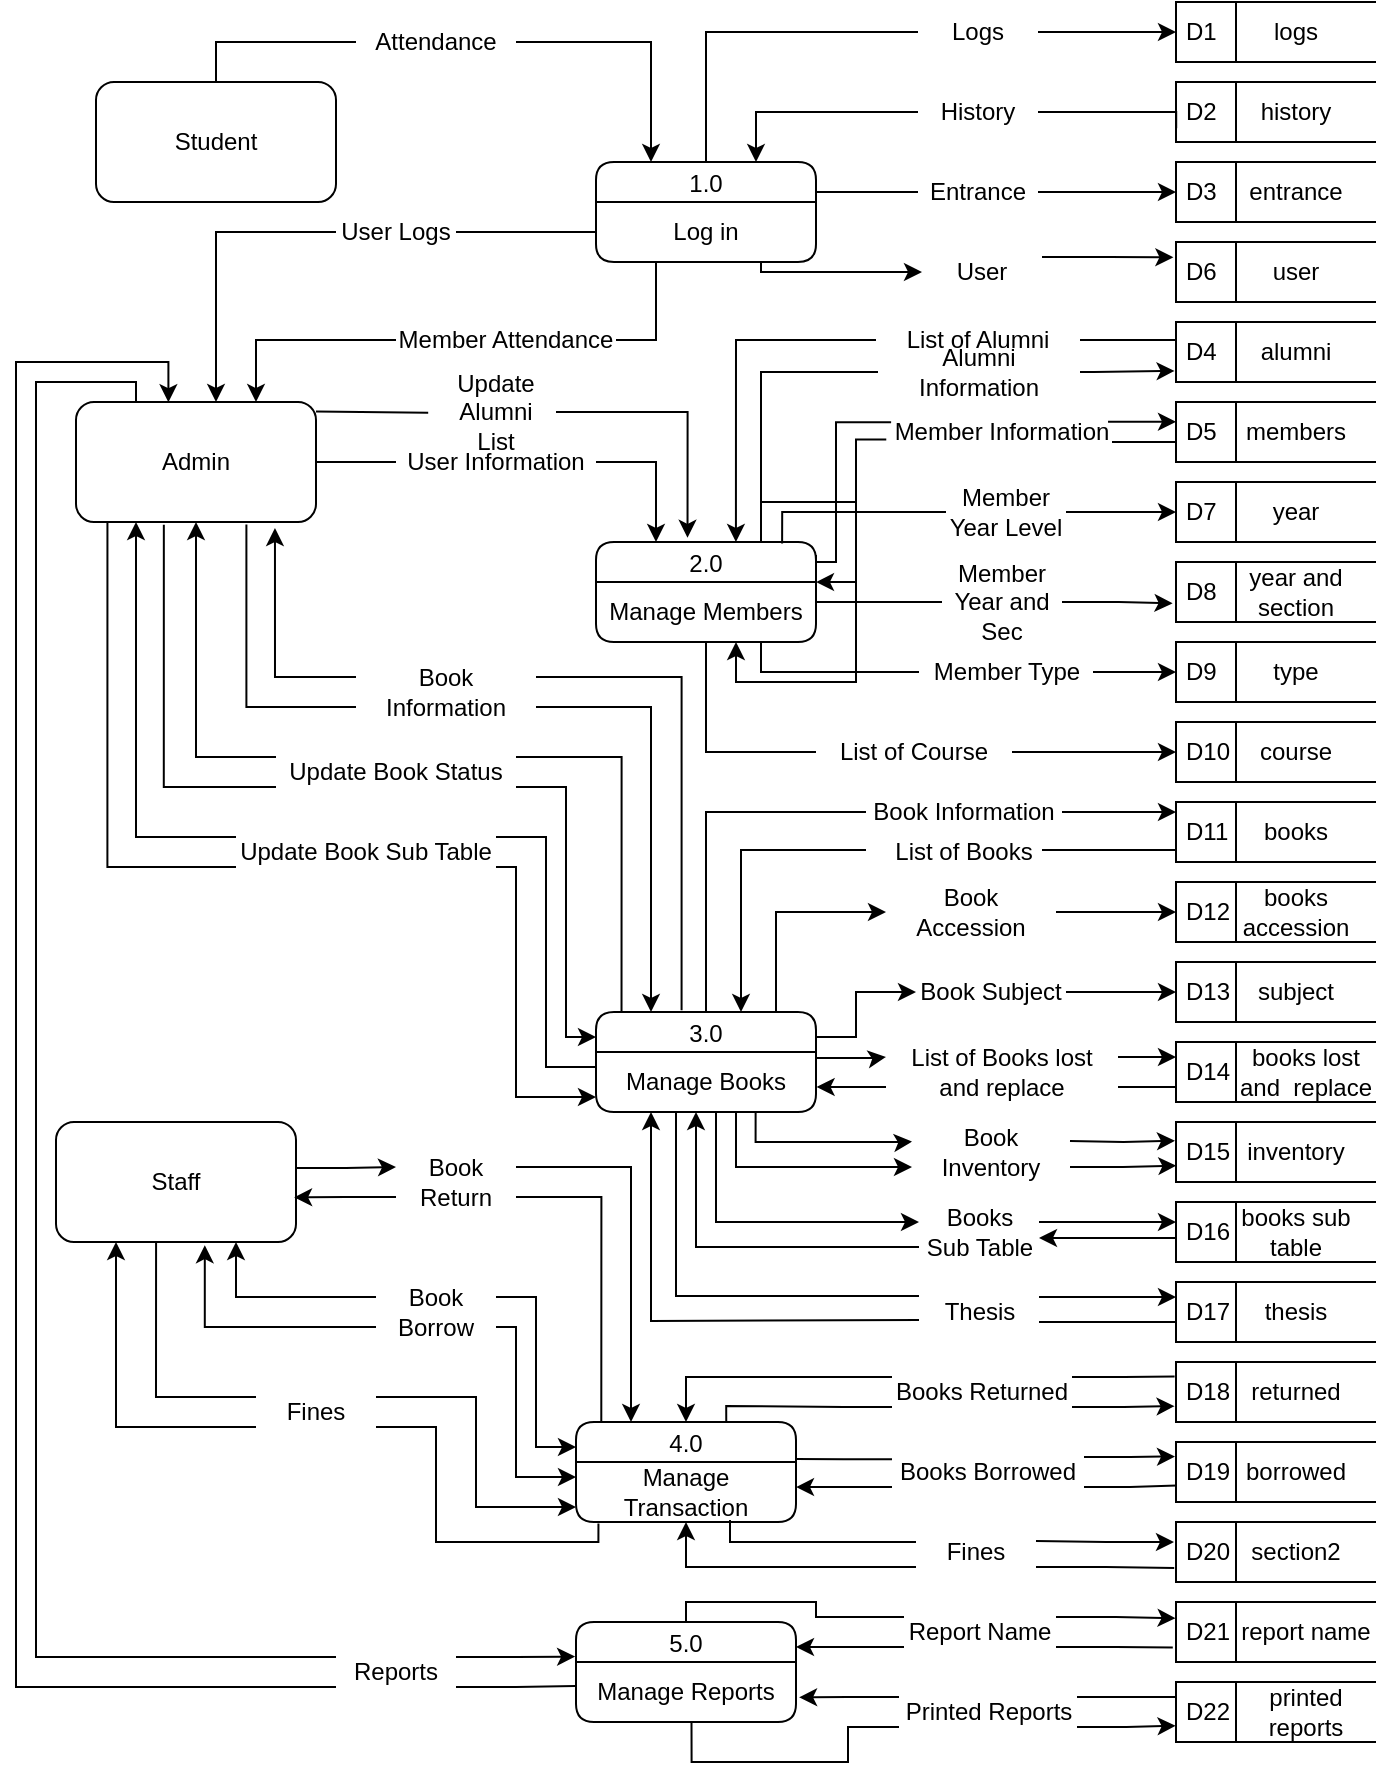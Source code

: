 <mxfile version="22.1.21" type="github">
  <diagram name="Page-1" id="xHuSxf7HJpYRh0zziQ7x">
    <mxGraphModel dx="1479" dy="310" grid="1" gridSize="10" guides="1" tooltips="1" connect="1" arrows="1" fold="1" page="1" pageScale="1" pageWidth="850" pageHeight="1100" math="0" shadow="0">
      <root>
        <mxCell id="0" />
        <mxCell id="1" parent="0" />
        <mxCell id="fUgEyUJmdbEf-X1ymC0t-29" style="edgeStyle=orthogonalEdgeStyle;rounded=0;orthogonalLoop=1;jettySize=auto;html=1;entryX=0.636;entryY=0;entryDx=0;entryDy=0;entryPerimeter=0;" parent="1" source="fUgEyUJmdbEf-X1ymC0t-31" target="e5D1fi9UYMcUk9HVfzZA-52" edge="1">
          <mxGeometry relative="1" as="geometry" />
        </mxCell>
        <mxCell id="e5D1fi9UYMcUk9HVfzZA-1" value="D4" style="html=1;dashed=0;whiteSpace=wrap;shape=mxgraph.dfd.dataStoreID;align=left;spacingLeft=3;points=[[0,0],[0.5,0],[1,0],[0,0.5],[1,0.5],[0,1],[0.5,1],[1,1]];" parent="1" vertex="1">
          <mxGeometry x="480" y="240" width="100" height="30" as="geometry" />
        </mxCell>
        <mxCell id="e5D1fi9UYMcUk9HVfzZA-2" value="alumni" style="text;html=1;strokeColor=none;fillColor=none;align=center;verticalAlign=middle;whiteSpace=wrap;rounded=0;" parent="1" vertex="1">
          <mxGeometry x="510" y="240" width="60" height="30" as="geometry" />
        </mxCell>
        <mxCell id="fUgEyUJmdbEf-X1ymC0t-47" style="edgeStyle=orthogonalEdgeStyle;rounded=0;orthogonalLoop=1;jettySize=auto;html=1;entryX=0.75;entryY=0;entryDx=0;entryDy=0;" parent="1" edge="1">
          <mxGeometry relative="1" as="geometry">
            <mxPoint x="325" y="504" as="sourcePoint" />
            <mxPoint x="262.5" y="585" as="targetPoint" />
            <Array as="points">
              <mxPoint x="263" y="504" />
            </Array>
          </mxGeometry>
        </mxCell>
        <mxCell id="e5D1fi9UYMcUk9HVfzZA-3" value="D11" style="html=1;dashed=0;whiteSpace=wrap;shape=mxgraph.dfd.dataStoreID;align=left;spacingLeft=3;points=[[0,0],[0.5,0],[1,0],[0,0.5],[1,0.5],[0,1],[0.5,1],[1,1]];" parent="1" vertex="1">
          <mxGeometry x="480" y="480" width="100" height="30" as="geometry" />
        </mxCell>
        <mxCell id="e5D1fi9UYMcUk9HVfzZA-4" value="books" style="text;html=1;strokeColor=none;fillColor=none;align=center;verticalAlign=middle;whiteSpace=wrap;rounded=0;" parent="1" vertex="1">
          <mxGeometry x="510" y="480" width="60" height="30" as="geometry" />
        </mxCell>
        <mxCell id="e5D1fi9UYMcUk9HVfzZA-5" value="D12" style="html=1;dashed=0;whiteSpace=wrap;shape=mxgraph.dfd.dataStoreID;align=left;spacingLeft=3;points=[[0,0],[0.5,0],[1,0],[0,0.5],[1,0.5],[0,1],[0.5,1],[1,1]];" parent="1" vertex="1">
          <mxGeometry x="480" y="520" width="100" height="30" as="geometry" />
        </mxCell>
        <mxCell id="e5D1fi9UYMcUk9HVfzZA-6" value="books accession" style="text;html=1;strokeColor=none;fillColor=none;align=center;verticalAlign=middle;whiteSpace=wrap;rounded=0;" parent="1" vertex="1">
          <mxGeometry x="510" y="520" width="60" height="30" as="geometry" />
        </mxCell>
        <mxCell id="e5D1fi9UYMcUk9HVfzZA-7" value="D14" style="html=1;dashed=0;whiteSpace=wrap;shape=mxgraph.dfd.dataStoreID;align=left;spacingLeft=3;points=[[0,0],[0.5,0],[1,0],[0,0.5],[1,0.5],[0,1],[0.5,1],[1,1]];" parent="1" vertex="1">
          <mxGeometry x="480" y="600" width="100" height="30" as="geometry" />
        </mxCell>
        <mxCell id="JulMIyf_O-Qb_JXEqCE_-44" style="edgeStyle=orthogonalEdgeStyle;rounded=0;orthogonalLoop=1;jettySize=auto;html=1;entryX=1;entryY=0.5;entryDx=0;entryDy=0;" parent="1" edge="1">
          <mxGeometry relative="1" as="geometry">
            <mxPoint x="480.0" y="698" as="sourcePoint" />
            <mxPoint x="411.5" y="698" as="targetPoint" />
          </mxGeometry>
        </mxCell>
        <mxCell id="e5D1fi9UYMcUk9HVfzZA-9" value="D16" style="html=1;dashed=0;whiteSpace=wrap;shape=mxgraph.dfd.dataStoreID;align=left;spacingLeft=3;points=[[0,0],[0.5,0],[1,0],[0,0.5],[1,0.5],[0,1],[0.5,1],[1,1]];" parent="1" vertex="1">
          <mxGeometry x="480" y="680" width="100" height="30" as="geometry" />
        </mxCell>
        <mxCell id="e5D1fi9UYMcUk9HVfzZA-10" value="books sub table" style="text;html=1;strokeColor=none;fillColor=none;align=center;verticalAlign=middle;whiteSpace=wrap;rounded=0;" parent="1" vertex="1">
          <mxGeometry x="510" y="680" width="60" height="30" as="geometry" />
        </mxCell>
        <mxCell id="e5D1fi9UYMcUk9HVfzZA-11" value="D19" style="html=1;dashed=0;whiteSpace=wrap;shape=mxgraph.dfd.dataStoreID;align=left;spacingLeft=3;points=[[0,0],[0.5,0],[1,0],[0,0.5],[1,0.5],[0,1],[0.5,1],[1,1]];" parent="1" vertex="1">
          <mxGeometry x="480" y="800" width="100" height="30" as="geometry" />
        </mxCell>
        <mxCell id="e5D1fi9UYMcUk9HVfzZA-12" value="borrowed" style="text;html=1;strokeColor=none;fillColor=none;align=center;verticalAlign=middle;whiteSpace=wrap;rounded=0;" parent="1" vertex="1">
          <mxGeometry x="510" y="800" width="60" height="30" as="geometry" />
        </mxCell>
        <mxCell id="e5D1fi9UYMcUk9HVfzZA-13" value="D10" style="html=1;dashed=0;whiteSpace=wrap;shape=mxgraph.dfd.dataStoreID;align=left;spacingLeft=3;points=[[0,0],[0.5,0],[1,0],[0,0.5],[1,0.5],[0,1],[0.5,1],[1,1]];" parent="1" vertex="1">
          <mxGeometry x="480" y="440" width="100" height="30" as="geometry" />
        </mxCell>
        <mxCell id="e5D1fi9UYMcUk9HVfzZA-14" value="course" style="text;html=1;strokeColor=none;fillColor=none;align=center;verticalAlign=middle;whiteSpace=wrap;rounded=0;" parent="1" vertex="1">
          <mxGeometry x="510" y="440" width="60" height="30" as="geometry" />
        </mxCell>
        <mxCell id="e5D1fi9UYMcUk9HVfzZA-15" value="D3" style="html=1;dashed=0;whiteSpace=wrap;shape=mxgraph.dfd.dataStoreID;align=left;spacingLeft=3;points=[[0,0],[0.5,0],[1,0],[0,0.5],[1,0.5],[0,1],[0.5,1],[1,1]];" parent="1" vertex="1">
          <mxGeometry x="480" y="160" width="100" height="30" as="geometry" />
        </mxCell>
        <mxCell id="e5D1fi9UYMcUk9HVfzZA-16" value="entrance" style="text;html=1;strokeColor=none;fillColor=none;align=center;verticalAlign=middle;whiteSpace=wrap;rounded=0;" parent="1" vertex="1">
          <mxGeometry x="510" y="160" width="60" height="30" as="geometry" />
        </mxCell>
        <mxCell id="e5D1fi9UYMcUk9HVfzZA-17" value="D2" style="html=1;dashed=0;whiteSpace=wrap;shape=mxgraph.dfd.dataStoreID;align=left;spacingLeft=3;points=[[0,0],[0.5,0],[1,0],[0,0.5],[1,0.5],[0,1],[0.5,1],[1,1]];" parent="1" vertex="1">
          <mxGeometry x="480" y="120" width="100" height="30" as="geometry" />
        </mxCell>
        <mxCell id="e5D1fi9UYMcUk9HVfzZA-18" value="history" style="text;html=1;strokeColor=none;fillColor=none;align=center;verticalAlign=middle;whiteSpace=wrap;rounded=0;" parent="1" vertex="1">
          <mxGeometry x="510" y="120" width="60" height="30" as="geometry" />
        </mxCell>
        <mxCell id="e5D1fi9UYMcUk9HVfzZA-19" value="D15" style="html=1;dashed=0;whiteSpace=wrap;shape=mxgraph.dfd.dataStoreID;align=left;spacingLeft=3;points=[[0,0],[0.5,0],[1,0],[0,0.5],[1,0.5],[0,1],[0.5,1],[1,1]];" parent="1" vertex="1">
          <mxGeometry x="480" y="640" width="100" height="30" as="geometry" />
        </mxCell>
        <mxCell id="e5D1fi9UYMcUk9HVfzZA-20" value="inventory" style="text;html=1;strokeColor=none;fillColor=none;align=center;verticalAlign=middle;whiteSpace=wrap;rounded=0;" parent="1" vertex="1">
          <mxGeometry x="510" y="640" width="60" height="30" as="geometry" />
        </mxCell>
        <mxCell id="e5D1fi9UYMcUk9HVfzZA-21" value="D1" style="html=1;dashed=0;whiteSpace=wrap;shape=mxgraph.dfd.dataStoreID;align=left;spacingLeft=3;points=[[0,0],[0.5,0],[1,0],[0,0.5],[1,0.5],[0,1],[0.5,1],[1,1]];" parent="1" vertex="1">
          <mxGeometry x="480" y="80" width="100" height="30" as="geometry" />
        </mxCell>
        <mxCell id="e5D1fi9UYMcUk9HVfzZA-22" value="logs" style="text;html=1;strokeColor=none;fillColor=none;align=center;verticalAlign=middle;whiteSpace=wrap;rounded=0;" parent="1" vertex="1">
          <mxGeometry x="510" y="80" width="60" height="30" as="geometry" />
        </mxCell>
        <mxCell id="e5D1fi9UYMcUk9HVfzZA-23" value="D5" style="html=1;dashed=0;whiteSpace=wrap;shape=mxgraph.dfd.dataStoreID;align=left;spacingLeft=3;points=[[0,0],[0.5,0],[1,0],[0,0.5],[1,0.5],[0,1],[0.5,1],[1,1]];" parent="1" vertex="1">
          <mxGeometry x="480" y="280" width="100" height="30" as="geometry" />
        </mxCell>
        <mxCell id="e5D1fi9UYMcUk9HVfzZA-24" value="members" style="text;html=1;strokeColor=none;fillColor=none;align=center;verticalAlign=middle;whiteSpace=wrap;rounded=0;" parent="1" vertex="1">
          <mxGeometry x="510" y="280" width="60" height="30" as="geometry" />
        </mxCell>
        <mxCell id="e5D1fi9UYMcUk9HVfzZA-25" value="D22" style="html=1;dashed=0;whiteSpace=wrap;shape=mxgraph.dfd.dataStoreID;align=left;spacingLeft=3;points=[[0,0],[0.5,0],[1,0],[0,0.5],[1,0.5],[0,1],[0.5,1],[1,1]];" parent="1" vertex="1">
          <mxGeometry x="480" y="920" width="100" height="30" as="geometry" />
        </mxCell>
        <mxCell id="e5D1fi9UYMcUk9HVfzZA-26" value="printed reports" style="text;html=1;strokeColor=none;fillColor=none;align=center;verticalAlign=middle;whiteSpace=wrap;rounded=0;" parent="1" vertex="1">
          <mxGeometry x="510" y="920" width="70" height="30" as="geometry" />
        </mxCell>
        <mxCell id="e5D1fi9UYMcUk9HVfzZA-27" value="D21" style="html=1;dashed=0;whiteSpace=wrap;shape=mxgraph.dfd.dataStoreID;align=left;spacingLeft=3;points=[[0,0],[0.5,0],[1,0],[0,0.5],[1,0.5],[0,1],[0.5,1],[1,1]];" parent="1" vertex="1">
          <mxGeometry x="480" y="880" width="100" height="30" as="geometry" />
        </mxCell>
        <mxCell id="e5D1fi9UYMcUk9HVfzZA-28" value="report name" style="text;html=1;strokeColor=none;fillColor=none;align=center;verticalAlign=middle;whiteSpace=wrap;rounded=0;" parent="1" vertex="1">
          <mxGeometry x="510" y="880" width="70" height="30" as="geometry" />
        </mxCell>
        <mxCell id="e5D1fi9UYMcUk9HVfzZA-29" value="D18" style="html=1;dashed=0;whiteSpace=wrap;shape=mxgraph.dfd.dataStoreID;align=left;spacingLeft=3;points=[[0,0],[0.5,0],[1,0],[0,0.5],[1,0.5],[0,1],[0.5,1],[1,1]];" parent="1" vertex="1">
          <mxGeometry x="480" y="760" width="100" height="30" as="geometry" />
        </mxCell>
        <mxCell id="e5D1fi9UYMcUk9HVfzZA-30" value="returned" style="text;html=1;strokeColor=none;fillColor=none;align=center;verticalAlign=middle;whiteSpace=wrap;rounded=0;" parent="1" vertex="1">
          <mxGeometry x="510" y="760" width="60" height="30" as="geometry" />
        </mxCell>
        <mxCell id="e5D1fi9UYMcUk9HVfzZA-31" value="D20" style="html=1;dashed=0;whiteSpace=wrap;shape=mxgraph.dfd.dataStoreID;align=left;spacingLeft=3;points=[[0,0],[0.5,0],[1,0],[0,0.5],[1,0.5],[0,1],[0.5,1],[1,1]];" parent="1" vertex="1">
          <mxGeometry x="480" y="840" width="100" height="30" as="geometry" />
        </mxCell>
        <mxCell id="e5D1fi9UYMcUk9HVfzZA-32" value="section2" style="text;html=1;strokeColor=none;fillColor=none;align=center;verticalAlign=middle;whiteSpace=wrap;rounded=0;" parent="1" vertex="1">
          <mxGeometry x="510" y="840" width="60" height="30" as="geometry" />
        </mxCell>
        <mxCell id="e5D1fi9UYMcUk9HVfzZA-33" value="D13" style="html=1;dashed=0;whiteSpace=wrap;shape=mxgraph.dfd.dataStoreID;align=left;spacingLeft=3;points=[[0,0],[0.5,0],[1,0],[0,0.5],[1,0.5],[0,1],[0.5,1],[1,1]];" parent="1" vertex="1">
          <mxGeometry x="480" y="560" width="100" height="30" as="geometry" />
        </mxCell>
        <mxCell id="e5D1fi9UYMcUk9HVfzZA-34" value="subject" style="text;html=1;strokeColor=none;fillColor=none;align=center;verticalAlign=middle;whiteSpace=wrap;rounded=0;" parent="1" vertex="1">
          <mxGeometry x="510" y="560" width="60" height="30" as="geometry" />
        </mxCell>
        <mxCell id="JulMIyf_O-Qb_JXEqCE_-48" style="edgeStyle=orthogonalEdgeStyle;rounded=0;orthogonalLoop=1;jettySize=auto;html=1;entryX=1;entryY=0.25;entryDx=0;entryDy=0;endArrow=none;endFill=0;startArrow=classic;startFill=1;" parent="1" source="e5D1fi9UYMcUk9HVfzZA-37" target="JulMIyf_O-Qb_JXEqCE_-47" edge="1">
          <mxGeometry relative="1" as="geometry">
            <Array as="points">
              <mxPoint x="446" y="728" />
            </Array>
          </mxGeometry>
        </mxCell>
        <mxCell id="JulMIyf_O-Qb_JXEqCE_-49" style="edgeStyle=orthogonalEdgeStyle;rounded=0;orthogonalLoop=1;jettySize=auto;html=1;endArrow=none;endFill=0;" parent="1" source="e5D1fi9UYMcUk9HVfzZA-37" target="JulMIyf_O-Qb_JXEqCE_-47" edge="1">
          <mxGeometry relative="1" as="geometry">
            <Array as="points">
              <mxPoint x="440" y="740" />
              <mxPoint x="440" y="740" />
            </Array>
          </mxGeometry>
        </mxCell>
        <mxCell id="e5D1fi9UYMcUk9HVfzZA-37" value="D17" style="html=1;dashed=0;whiteSpace=wrap;shape=mxgraph.dfd.dataStoreID;align=left;spacingLeft=3;points=[[0,0],[0.5,0],[1,0],[0,0.5],[1,0.5],[0,1],[0.5,1],[1,1]];" parent="1" vertex="1">
          <mxGeometry x="480" y="720" width="100" height="30" as="geometry" />
        </mxCell>
        <mxCell id="e5D1fi9UYMcUk9HVfzZA-38" value="thesis" style="text;html=1;strokeColor=none;fillColor=none;align=center;verticalAlign=middle;whiteSpace=wrap;rounded=0;" parent="1" vertex="1">
          <mxGeometry x="510" y="720" width="60" height="30" as="geometry" />
        </mxCell>
        <mxCell id="e5D1fi9UYMcUk9HVfzZA-39" value="D9" style="html=1;dashed=0;whiteSpace=wrap;shape=mxgraph.dfd.dataStoreID;align=left;spacingLeft=3;points=[[0,0],[0.5,0],[1,0],[0,0.5],[1,0.5],[0,1],[0.5,1],[1,1]];" parent="1" vertex="1">
          <mxGeometry x="480" y="400" width="100" height="30" as="geometry" />
        </mxCell>
        <mxCell id="e5D1fi9UYMcUk9HVfzZA-40" value="type" style="text;html=1;strokeColor=none;fillColor=none;align=center;verticalAlign=middle;whiteSpace=wrap;rounded=0;" parent="1" vertex="1">
          <mxGeometry x="510" y="400" width="60" height="30" as="geometry" />
        </mxCell>
        <mxCell id="e5D1fi9UYMcUk9HVfzZA-41" value="D6" style="html=1;dashed=0;whiteSpace=wrap;shape=mxgraph.dfd.dataStoreID;align=left;spacingLeft=3;points=[[0,0],[0.5,0],[1,0],[0,0.5],[1,0.5],[0,1],[0.5,1],[1,1]];" parent="1" vertex="1">
          <mxGeometry x="480" y="200" width="100" height="30" as="geometry" />
        </mxCell>
        <mxCell id="e5D1fi9UYMcUk9HVfzZA-42" value="user" style="text;html=1;strokeColor=none;fillColor=none;align=center;verticalAlign=middle;whiteSpace=wrap;rounded=0;" parent="1" vertex="1">
          <mxGeometry x="510" y="200" width="60" height="30" as="geometry" />
        </mxCell>
        <mxCell id="e5D1fi9UYMcUk9HVfzZA-43" value="D7" style="html=1;dashed=0;whiteSpace=wrap;shape=mxgraph.dfd.dataStoreID;align=left;spacingLeft=3;points=[[0,0],[0.5,0],[1,0],[0,0.5],[1,0.5],[0,1],[0.5,1],[1,1]];" parent="1" vertex="1">
          <mxGeometry x="480" y="320" width="100" height="30" as="geometry" />
        </mxCell>
        <mxCell id="e5D1fi9UYMcUk9HVfzZA-44" value="year" style="text;html=1;strokeColor=none;fillColor=none;align=center;verticalAlign=middle;whiteSpace=wrap;rounded=0;" parent="1" vertex="1">
          <mxGeometry x="510" y="320" width="60" height="30" as="geometry" />
        </mxCell>
        <mxCell id="e5D1fi9UYMcUk9HVfzZA-45" value="D8" style="html=1;dashed=0;whiteSpace=wrap;shape=mxgraph.dfd.dataStoreID;align=left;spacingLeft=3;points=[[0,0],[0.5,0],[1,0],[0,0.5],[1,0.5],[0,1],[0.5,1],[1,1]];" parent="1" vertex="1">
          <mxGeometry x="480" y="360" width="100" height="30" as="geometry" />
        </mxCell>
        <mxCell id="e5D1fi9UYMcUk9HVfzZA-46" value="year and section" style="text;html=1;strokeColor=none;fillColor=none;align=center;verticalAlign=middle;whiteSpace=wrap;rounded=0;" parent="1" vertex="1">
          <mxGeometry x="510" y="360" width="60" height="30" as="geometry" />
        </mxCell>
        <mxCell id="e5D1fi9UYMcUk9HVfzZA-50" value="books lost and&amp;nbsp; replace" style="text;html=1;strokeColor=none;fillColor=none;align=center;verticalAlign=middle;whiteSpace=wrap;rounded=0;" parent="1" vertex="1">
          <mxGeometry x="510" y="600" width="70" height="30" as="geometry" />
        </mxCell>
        <mxCell id="e5D1fi9UYMcUk9HVfzZA-52" value="2.0" style="swimlane;fontStyle=0;childLayout=stackLayout;horizontal=1;startSize=20;fillColor=#ffffff;horizontalStack=0;resizeParent=1;resizeParentMax=0;resizeLast=0;collapsible=0;marginBottom=0;swimlaneFillColor=#ffffff;rounded=1;" parent="1" vertex="1">
          <mxGeometry x="190" y="350" width="110" height="50" as="geometry" />
        </mxCell>
        <mxCell id="fUgEyUJmdbEf-X1ymC0t-48" style="edgeStyle=orthogonalEdgeStyle;rounded=0;orthogonalLoop=1;jettySize=auto;html=1;exitX=0.75;exitY=0;exitDx=0;exitDy=0;" parent="e5D1fi9UYMcUk9HVfzZA-52" source="e5D1fi9UYMcUk9HVfzZA-52" target="e5D1fi9UYMcUk9HVfzZA-53" edge="1">
          <mxGeometry relative="1" as="geometry">
            <Array as="points">
              <mxPoint x="82" y="-20" />
              <mxPoint x="130" y="-20" />
              <mxPoint x="130" y="70" />
              <mxPoint x="70" y="70" />
            </Array>
          </mxGeometry>
        </mxCell>
        <mxCell id="e5D1fi9UYMcUk9HVfzZA-53" value="Manage Members" style="text;html=1;strokeColor=none;fillColor=none;align=center;verticalAlign=middle;whiteSpace=wrap;rounded=1;" parent="e5D1fi9UYMcUk9HVfzZA-52" vertex="1">
          <mxGeometry y="20" width="110" height="30" as="geometry" />
        </mxCell>
        <mxCell id="fUgEyUJmdbEf-X1ymC0t-42" style="edgeStyle=orthogonalEdgeStyle;rounded=0;orthogonalLoop=1;jettySize=auto;html=1;entryX=0;entryY=0.167;entryDx=0;entryDy=0;entryPerimeter=0;" parent="1" source="fUgEyUJmdbEf-X1ymC0t-44" target="e5D1fi9UYMcUk9HVfzZA-3" edge="1">
          <mxGeometry relative="1" as="geometry">
            <Array as="points" />
          </mxGeometry>
        </mxCell>
        <mxCell id="JulMIyf_O-Qb_JXEqCE_-1" style="edgeStyle=orthogonalEdgeStyle;rounded=0;orthogonalLoop=1;jettySize=auto;html=1;exitX=1;exitY=0.5;exitDx=0;exitDy=0;entryX=0;entryY=0.5;entryDx=0;entryDy=0;" parent="1" source="JulMIyf_O-Qb_JXEqCE_-5" target="e5D1fi9UYMcUk9HVfzZA-5" edge="1">
          <mxGeometry relative="1" as="geometry" />
        </mxCell>
        <mxCell id="JulMIyf_O-Qb_JXEqCE_-6" style="edgeStyle=orthogonalEdgeStyle;rounded=0;orthogonalLoop=1;jettySize=auto;html=1;exitX=1;exitY=0.5;exitDx=0;exitDy=0;entryX=0;entryY=0.5;entryDx=0;entryDy=0;" parent="1" source="JulMIyf_O-Qb_JXEqCE_-8" target="e5D1fi9UYMcUk9HVfzZA-33" edge="1">
          <mxGeometry relative="1" as="geometry">
            <Array as="points" />
          </mxGeometry>
        </mxCell>
        <mxCell id="e5D1fi9UYMcUk9HVfzZA-54" value="3.0" style="swimlane;fontStyle=0;childLayout=stackLayout;horizontal=1;startSize=20;fillColor=#ffffff;horizontalStack=0;resizeParent=1;resizeParentMax=0;resizeLast=0;collapsible=0;marginBottom=0;swimlaneFillColor=#ffffff;rounded=1;" parent="1" vertex="1">
          <mxGeometry x="190" y="585" width="110" height="50" as="geometry" />
        </mxCell>
        <mxCell id="e5D1fi9UYMcUk9HVfzZA-55" value="Manage Books" style="text;html=1;strokeColor=none;fillColor=none;align=center;verticalAlign=middle;whiteSpace=wrap;rounded=1;" parent="e5D1fi9UYMcUk9HVfzZA-54" vertex="1">
          <mxGeometry y="20" width="110" height="30" as="geometry" />
        </mxCell>
        <mxCell id="JulMIyf_O-Qb_JXEqCE_-72" style="edgeStyle=orthogonalEdgeStyle;rounded=0;orthogonalLoop=1;jettySize=auto;html=1;entryX=0;entryY=0.75;entryDx=0;entryDy=0;startArrow=classic;startFill=1;endArrow=none;endFill=0;" parent="1" source="e5D1fi9UYMcUk9HVfzZA-56" target="JulMIyf_O-Qb_JXEqCE_-60" edge="1">
          <mxGeometry relative="1" as="geometry">
            <Array as="points">
              <mxPoint x="235" y="862" />
            </Array>
          </mxGeometry>
        </mxCell>
        <mxCell id="e5D1fi9UYMcUk9HVfzZA-56" value="4.0" style="swimlane;fontStyle=0;childLayout=stackLayout;horizontal=1;startSize=20;fillColor=#ffffff;horizontalStack=0;resizeParent=1;resizeParentMax=0;resizeLast=0;collapsible=0;marginBottom=0;swimlaneFillColor=#ffffff;rounded=1;" parent="1" vertex="1">
          <mxGeometry x="180" y="790" width="110" height="50" as="geometry" />
        </mxCell>
        <mxCell id="e5D1fi9UYMcUk9HVfzZA-57" value="Manage Transaction" style="text;html=1;strokeColor=none;fillColor=none;align=center;verticalAlign=middle;whiteSpace=wrap;rounded=1;" parent="e5D1fi9UYMcUk9HVfzZA-56" vertex="1">
          <mxGeometry y="20" width="110" height="30" as="geometry" />
        </mxCell>
        <mxCell id="e5D1fi9UYMcUk9HVfzZA-58" value="5.0" style="swimlane;fontStyle=0;childLayout=stackLayout;horizontal=1;startSize=20;fillColor=#ffffff;horizontalStack=0;resizeParent=1;resizeParentMax=0;resizeLast=0;collapsible=0;marginBottom=0;swimlaneFillColor=#ffffff;rounded=1;" parent="1" vertex="1">
          <mxGeometry x="180" y="890" width="110" height="50" as="geometry" />
        </mxCell>
        <mxCell id="e5D1fi9UYMcUk9HVfzZA-59" value="Manage Reports" style="text;html=1;strokeColor=none;fillColor=none;align=center;verticalAlign=middle;whiteSpace=wrap;rounded=1;" parent="e5D1fi9UYMcUk9HVfzZA-58" vertex="1">
          <mxGeometry y="20" width="110" height="30" as="geometry" />
        </mxCell>
        <mxCell id="e5D1fi9UYMcUk9HVfzZA-61" value="1.0" style="swimlane;fontStyle=0;childLayout=stackLayout;horizontal=1;startSize=20;fillColor=#ffffff;horizontalStack=0;resizeParent=1;resizeParentMax=0;resizeLast=0;collapsible=0;marginBottom=0;swimlaneFillColor=#ffffff;rounded=1;" parent="1" vertex="1">
          <mxGeometry x="190" y="160" width="110" height="50" as="geometry" />
        </mxCell>
        <mxCell id="e5D1fi9UYMcUk9HVfzZA-62" value="Log in" style="text;html=1;strokeColor=none;fillColor=none;align=center;verticalAlign=middle;whiteSpace=wrap;rounded=1;" parent="e5D1fi9UYMcUk9HVfzZA-61" vertex="1">
          <mxGeometry y="20" width="110" height="30" as="geometry" />
        </mxCell>
        <mxCell id="fUgEyUJmdbEf-X1ymC0t-4" style="edgeStyle=orthogonalEdgeStyle;rounded=0;orthogonalLoop=1;jettySize=auto;html=1;exitX=1;exitY=0.5;exitDx=0;exitDy=0;" parent="1" source="fUgEyUJmdbEf-X1ymC0t-5" edge="1">
          <mxGeometry relative="1" as="geometry">
            <mxPoint x="220" y="350" as="targetPoint" />
            <Array as="points">
              <mxPoint x="220" y="310" />
              <mxPoint x="220" y="350" />
            </Array>
          </mxGeometry>
        </mxCell>
        <mxCell id="JulMIyf_O-Qb_JXEqCE_-120" style="edgeStyle=orthogonalEdgeStyle;rounded=0;orthogonalLoop=1;jettySize=auto;html=1;entryX=0;entryY=0.25;entryDx=0;entryDy=0;endArrow=none;endFill=0;exitX=1;exitY=0.5;exitDx=0;exitDy=0;" parent="1" target="e5D1fi9UYMcUk9HVfzZA-62" edge="1" source="JulMIyf_O-Qb_JXEqCE_-124">
          <mxGeometry relative="1" as="geometry">
            <mxPoint x="140" y="95" as="sourcePoint" />
            <Array as="points">
              <mxPoint x="190" y="195" />
            </Array>
          </mxGeometry>
        </mxCell>
        <mxCell id="e5D1fi9UYMcUk9HVfzZA-70" value="Admin" style="rounded=1;whiteSpace=wrap;html=1;" parent="1" vertex="1">
          <mxGeometry x="-70" y="280" width="120" height="60" as="geometry" />
        </mxCell>
        <mxCell id="sAre4vcfEv_SlWknoGqa-2" style="edgeStyle=orthogonalEdgeStyle;rounded=0;orthogonalLoop=1;jettySize=auto;html=1;exitX=0.997;exitY=0.383;exitDx=0;exitDy=0;entryX=0;entryY=0.25;entryDx=0;entryDy=0;exitPerimeter=0;" parent="1" source="e5D1fi9UYMcUk9HVfzZA-71" target="sAre4vcfEv_SlWknoGqa-1" edge="1">
          <mxGeometry relative="1" as="geometry" />
        </mxCell>
        <mxCell id="e5D1fi9UYMcUk9HVfzZA-71" value="Staff" style="rounded=1;whiteSpace=wrap;html=1;" parent="1" vertex="1">
          <mxGeometry x="-80" y="640" width="120" height="60" as="geometry" />
        </mxCell>
        <mxCell id="fUgEyUJmdbEf-X1ymC0t-6" value="" style="edgeStyle=orthogonalEdgeStyle;rounded=0;orthogonalLoop=1;jettySize=auto;html=1;endArrow=none;endFill=0;" parent="1" source="e5D1fi9UYMcUk9HVfzZA-70" target="fUgEyUJmdbEf-X1ymC0t-5" edge="1">
          <mxGeometry relative="1" as="geometry">
            <mxPoint x="50" y="310" as="sourcePoint" />
            <mxPoint x="245" y="350" as="targetPoint" />
          </mxGeometry>
        </mxCell>
        <mxCell id="fUgEyUJmdbEf-X1ymC0t-5" value="User Information" style="text;html=1;strokeColor=none;fillColor=none;align=center;verticalAlign=middle;whiteSpace=wrap;rounded=0;" parent="1" vertex="1">
          <mxGeometry x="90" y="295" width="100" height="30" as="geometry" />
        </mxCell>
        <mxCell id="fUgEyUJmdbEf-X1ymC0t-11" value="" style="edgeStyle=orthogonalEdgeStyle;rounded=0;orthogonalLoop=1;jettySize=auto;html=1;entryX=-0.004;entryY=0.404;entryDx=0;entryDy=0;endArrow=none;endFill=0;exitX=1;exitY=0.25;exitDx=0;exitDy=0;entryPerimeter=0;" parent="1" edge="1">
          <mxGeometry relative="1" as="geometry">
            <mxPoint x="300" y="356.5" as="sourcePoint" />
            <mxPoint x="337.56" y="290.12" as="targetPoint" />
            <Array as="points">
              <mxPoint x="300" y="360" />
              <mxPoint x="310" y="360" />
              <mxPoint x="310" y="290" />
            </Array>
          </mxGeometry>
        </mxCell>
        <mxCell id="fUgEyUJmdbEf-X1ymC0t-12" style="edgeStyle=orthogonalEdgeStyle;rounded=0;orthogonalLoop=1;jettySize=auto;html=1;exitX=0.982;exitY=0.33;exitDx=0;exitDy=0;exitPerimeter=0;" parent="1" source="fUgEyUJmdbEf-X1ymC0t-9" edge="1">
          <mxGeometry relative="1" as="geometry">
            <mxPoint x="450" y="290" as="sourcePoint" />
            <mxPoint x="480" y="290" as="targetPoint" />
            <Array as="points" />
          </mxGeometry>
        </mxCell>
        <mxCell id="fUgEyUJmdbEf-X1ymC0t-9" value="Member Information" style="text;html=1;strokeColor=none;fillColor=none;align=center;verticalAlign=middle;whiteSpace=wrap;rounded=0;" parent="1" vertex="1">
          <mxGeometry x="338" y="280" width="110" height="30" as="geometry" />
        </mxCell>
        <mxCell id="fUgEyUJmdbEf-X1ymC0t-13" style="edgeStyle=orthogonalEdgeStyle;rounded=0;orthogonalLoop=1;jettySize=auto;html=1;exitX=1;exitY=0.5;exitDx=0;exitDy=0;" parent="1" source="fUgEyUJmdbEf-X1ymC0t-15" target="e5D1fi9UYMcUk9HVfzZA-43" edge="1">
          <mxGeometry relative="1" as="geometry">
            <mxPoint x="425" y="330" as="sourcePoint" />
            <mxPoint x="480" y="330" as="targetPoint" />
            <Array as="points" />
          </mxGeometry>
        </mxCell>
        <mxCell id="fUgEyUJmdbEf-X1ymC0t-14" value="" style="edgeStyle=orthogonalEdgeStyle;rounded=0;orthogonalLoop=1;jettySize=auto;html=1;entryX=0;entryY=0.5;entryDx=0;entryDy=0;endArrow=none;endFill=0;exitX=0.846;exitY=0.014;exitDx=0;exitDy=0;exitPerimeter=0;" parent="1" source="e5D1fi9UYMcUk9HVfzZA-52" target="fUgEyUJmdbEf-X1ymC0t-15" edge="1">
          <mxGeometry relative="1" as="geometry">
            <mxPoint x="300" y="386" as="sourcePoint" />
            <mxPoint x="365" y="329" as="targetPoint" />
            <Array as="points">
              <mxPoint x="283" y="335" />
            </Array>
          </mxGeometry>
        </mxCell>
        <mxCell id="fUgEyUJmdbEf-X1ymC0t-15" value="Member Year Level" style="text;html=1;strokeColor=none;fillColor=none;align=center;verticalAlign=middle;whiteSpace=wrap;rounded=0;" parent="1" vertex="1">
          <mxGeometry x="365" y="320" width="60" height="30" as="geometry" />
        </mxCell>
        <mxCell id="fUgEyUJmdbEf-X1ymC0t-20" value="" style="edgeStyle=orthogonalEdgeStyle;rounded=0;orthogonalLoop=1;jettySize=auto;html=1;entryX=0;entryY=0.5;entryDx=0;entryDy=0;endArrow=none;endFill=0;" parent="1" source="e5D1fi9UYMcUk9HVfzZA-53" target="fUgEyUJmdbEf-X1ymC0t-21" edge="1">
          <mxGeometry relative="1" as="geometry">
            <mxPoint x="300" y="375" as="sourcePoint" />
            <mxPoint x="480" y="375" as="targetPoint" />
            <Array as="points">
              <mxPoint x="330" y="380" />
              <mxPoint x="330" y="380" />
            </Array>
          </mxGeometry>
        </mxCell>
        <mxCell id="fUgEyUJmdbEf-X1ymC0t-21" value="Member Year and Sec" style="text;html=1;strokeColor=none;fillColor=none;align=center;verticalAlign=middle;whiteSpace=wrap;rounded=0;" parent="1" vertex="1">
          <mxGeometry x="363" y="365" width="60" height="30" as="geometry" />
        </mxCell>
        <mxCell id="fUgEyUJmdbEf-X1ymC0t-22" style="edgeStyle=orthogonalEdgeStyle;rounded=0;orthogonalLoop=1;jettySize=auto;html=1;entryX=-0.017;entryY=0.689;entryDx=0;entryDy=0;entryPerimeter=0;" parent="1" source="fUgEyUJmdbEf-X1ymC0t-21" target="e5D1fi9UYMcUk9HVfzZA-45" edge="1">
          <mxGeometry relative="1" as="geometry" />
        </mxCell>
        <mxCell id="fUgEyUJmdbEf-X1ymC0t-23" style="edgeStyle=orthogonalEdgeStyle;rounded=0;orthogonalLoop=1;jettySize=auto;html=1;exitX=1;exitY=0.5;exitDx=0;exitDy=0;entryX=0;entryY=0.5;entryDx=0;entryDy=0;" parent="1" source="fUgEyUJmdbEf-X1ymC0t-25" target="e5D1fi9UYMcUk9HVfzZA-39" edge="1">
          <mxGeometry relative="1" as="geometry">
            <Array as="points" />
          </mxGeometry>
        </mxCell>
        <mxCell id="fUgEyUJmdbEf-X1ymC0t-24" value="" style="edgeStyle=orthogonalEdgeStyle;rounded=0;orthogonalLoop=1;jettySize=auto;html=1;exitX=0.75;exitY=1;exitDx=0;exitDy=0;entryX=0;entryY=0.5;entryDx=0;entryDy=0;endArrow=none;endFill=0;" parent="1" source="e5D1fi9UYMcUk9HVfzZA-53" target="fUgEyUJmdbEf-X1ymC0t-25" edge="1">
          <mxGeometry relative="1" as="geometry">
            <mxPoint x="273" y="400" as="sourcePoint" />
            <mxPoint x="480" y="415" as="targetPoint" />
            <Array as="points">
              <mxPoint x="273" y="415" />
            </Array>
          </mxGeometry>
        </mxCell>
        <mxCell id="fUgEyUJmdbEf-X1ymC0t-25" value="Member Type" style="text;html=1;strokeColor=none;fillColor=none;align=center;verticalAlign=middle;whiteSpace=wrap;rounded=0;" parent="1" vertex="1">
          <mxGeometry x="351.5" y="400" width="87" height="30" as="geometry" />
        </mxCell>
        <mxCell id="fUgEyUJmdbEf-X1ymC0t-26" style="edgeStyle=orthogonalEdgeStyle;rounded=0;orthogonalLoop=1;jettySize=auto;html=1;entryX=0;entryY=0.5;entryDx=0;entryDy=0;" parent="1" source="fUgEyUJmdbEf-X1ymC0t-28" target="e5D1fi9UYMcUk9HVfzZA-13" edge="1">
          <mxGeometry relative="1" as="geometry">
            <Array as="points" />
          </mxGeometry>
        </mxCell>
        <mxCell id="fUgEyUJmdbEf-X1ymC0t-27" value="" style="edgeStyle=orthogonalEdgeStyle;rounded=0;orthogonalLoop=1;jettySize=auto;html=1;entryX=0;entryY=0.5;entryDx=0;entryDy=0;endArrow=none;endFill=0;" parent="1" source="e5D1fi9UYMcUk9HVfzZA-53" target="fUgEyUJmdbEf-X1ymC0t-28" edge="1">
          <mxGeometry relative="1" as="geometry">
            <mxPoint x="245" y="400" as="sourcePoint" />
            <mxPoint x="480" y="455" as="targetPoint" />
            <Array as="points">
              <mxPoint x="245" y="455" />
            </Array>
          </mxGeometry>
        </mxCell>
        <mxCell id="fUgEyUJmdbEf-X1ymC0t-28" value="List of Course" style="text;html=1;strokeColor=none;fillColor=none;align=center;verticalAlign=middle;whiteSpace=wrap;rounded=0;" parent="1" vertex="1">
          <mxGeometry x="300" y="440" width="98" height="30" as="geometry" />
        </mxCell>
        <mxCell id="fUgEyUJmdbEf-X1ymC0t-30" value="" style="edgeStyle=orthogonalEdgeStyle;rounded=0;orthogonalLoop=1;jettySize=auto;html=1;entryX=1;entryY=0.5;entryDx=0;entryDy=0;endArrow=none;endFill=0;" parent="1" edge="1">
          <mxGeometry relative="1" as="geometry">
            <mxPoint x="480" y="249" as="sourcePoint" />
            <mxPoint x="432" y="249" as="targetPoint" />
            <Array as="points">
              <mxPoint x="450" y="249" />
              <mxPoint x="450" y="249" />
            </Array>
          </mxGeometry>
        </mxCell>
        <mxCell id="fUgEyUJmdbEf-X1ymC0t-31" value="List of Alumni" style="text;html=1;strokeColor=none;fillColor=none;align=center;verticalAlign=middle;whiteSpace=wrap;rounded=0;" parent="1" vertex="1">
          <mxGeometry x="330" y="234" width="102" height="30" as="geometry" />
        </mxCell>
        <mxCell id="fUgEyUJmdbEf-X1ymC0t-32" style="edgeStyle=orthogonalEdgeStyle;rounded=0;orthogonalLoop=1;jettySize=auto;html=1;entryX=-0.007;entryY=0.749;entryDx=0;entryDy=0;entryPerimeter=0;exitX=1;exitY=0.5;exitDx=0;exitDy=0;" parent="1" source="fUgEyUJmdbEf-X1ymC0t-34" edge="1">
          <mxGeometry relative="1" as="geometry">
            <mxPoint x="411" y="264.533" as="sourcePoint" />
            <mxPoint x="479.3" y="264.47" as="targetPoint" />
            <Array as="points">
              <mxPoint x="439" y="265" />
            </Array>
          </mxGeometry>
        </mxCell>
        <mxCell id="fUgEyUJmdbEf-X1ymC0t-33" value="" style="edgeStyle=orthogonalEdgeStyle;rounded=0;orthogonalLoop=1;jettySize=auto;html=1;exitX=0.75;exitY=0;exitDx=0;exitDy=0;entryX=0;entryY=0.5;entryDx=0;entryDy=0;endArrow=none;endFill=0;" parent="1" source="e5D1fi9UYMcUk9HVfzZA-52" target="fUgEyUJmdbEf-X1ymC0t-34" edge="1">
          <mxGeometry relative="1" as="geometry">
            <mxPoint x="273" y="350" as="sourcePoint" />
            <mxPoint x="479" y="262" as="targetPoint" />
          </mxGeometry>
        </mxCell>
        <mxCell id="fUgEyUJmdbEf-X1ymC0t-34" value="Alumni Information" style="text;html=1;strokeColor=none;fillColor=none;align=center;verticalAlign=middle;whiteSpace=wrap;rounded=0;" parent="1" vertex="1">
          <mxGeometry x="331" y="250" width="101" height="30" as="geometry" />
        </mxCell>
        <mxCell id="fUgEyUJmdbEf-X1ymC0t-40" style="edgeStyle=orthogonalEdgeStyle;rounded=0;orthogonalLoop=1;jettySize=auto;html=1;endArrow=none;endFill=0;" parent="1" source="e5D1fi9UYMcUk9HVfzZA-23" edge="1">
          <mxGeometry relative="1" as="geometry">
            <mxPoint x="448" y="300" as="targetPoint" />
            <Array as="points">
              <mxPoint x="448" y="300" />
            </Array>
          </mxGeometry>
        </mxCell>
        <mxCell id="fUgEyUJmdbEf-X1ymC0t-41" style="edgeStyle=orthogonalEdgeStyle;rounded=0;orthogonalLoop=1;jettySize=auto;html=1;exitX=-0.026;exitY=0.624;exitDx=0;exitDy=0;exitPerimeter=0;" parent="1" source="fUgEyUJmdbEf-X1ymC0t-9" edge="1">
          <mxGeometry relative="1" as="geometry">
            <mxPoint x="338" y="306.0" as="sourcePoint" />
            <mxPoint x="300" y="370.01" as="targetPoint" />
            <Array as="points">
              <mxPoint x="320" y="299" />
              <mxPoint x="320" y="370" />
            </Array>
          </mxGeometry>
        </mxCell>
        <mxCell id="fUgEyUJmdbEf-X1ymC0t-43" value="" style="edgeStyle=orthogonalEdgeStyle;rounded=0;orthogonalLoop=1;jettySize=auto;html=1;endArrow=none;endFill=0;" parent="1" source="e5D1fi9UYMcUk9HVfzZA-54" edge="1">
          <mxGeometry relative="1" as="geometry">
            <mxPoint x="245" y="590.0" as="sourcePoint" />
            <mxPoint x="325" y="485.037" as="targetPoint" />
            <Array as="points">
              <mxPoint x="245" y="485" />
            </Array>
          </mxGeometry>
        </mxCell>
        <mxCell id="fUgEyUJmdbEf-X1ymC0t-44" value="Book Information" style="text;html=1;strokeColor=none;fillColor=none;align=center;verticalAlign=middle;whiteSpace=wrap;rounded=0;" parent="1" vertex="1">
          <mxGeometry x="325" y="470" width="98" height="30" as="geometry" />
        </mxCell>
        <mxCell id="fUgEyUJmdbEf-X1ymC0t-50" value="" style="edgeStyle=orthogonalEdgeStyle;rounded=0;orthogonalLoop=1;jettySize=auto;html=1;endArrow=none;endFill=0;" parent="1" target="fUgEyUJmdbEf-X1ymC0t-51" edge="1">
          <mxGeometry relative="1" as="geometry">
            <mxPoint x="480" y="494" as="sourcePoint" />
            <mxPoint x="273" y="585" as="targetPoint" />
            <Array as="points">
              <mxPoint x="480" y="504" />
            </Array>
          </mxGeometry>
        </mxCell>
        <mxCell id="fUgEyUJmdbEf-X1ymC0t-51" value="List of Books" style="text;html=1;strokeColor=none;fillColor=none;align=center;verticalAlign=middle;whiteSpace=wrap;rounded=0;" parent="1" vertex="1">
          <mxGeometry x="335" y="490" width="78" height="30" as="geometry" />
        </mxCell>
        <mxCell id="JulMIyf_O-Qb_JXEqCE_-4" value="" style="edgeStyle=orthogonalEdgeStyle;rounded=0;orthogonalLoop=1;jettySize=auto;html=1;exitX=0.75;exitY=0;exitDx=0;exitDy=0;entryX=0;entryY=0.5;entryDx=0;entryDy=0;" parent="1" source="e5D1fi9UYMcUk9HVfzZA-54" target="JulMIyf_O-Qb_JXEqCE_-5" edge="1">
          <mxGeometry relative="1" as="geometry">
            <mxPoint x="273" y="585" as="sourcePoint" />
            <mxPoint x="480" y="535" as="targetPoint" />
            <Array as="points">
              <mxPoint x="280" y="585" />
              <mxPoint x="280" y="535" />
            </Array>
          </mxGeometry>
        </mxCell>
        <mxCell id="JulMIyf_O-Qb_JXEqCE_-5" value="Book Accession" style="text;html=1;strokeColor=none;fillColor=none;align=center;verticalAlign=middle;whiteSpace=wrap;rounded=0;" parent="1" vertex="1">
          <mxGeometry x="335" y="520" width="85" height="30" as="geometry" />
        </mxCell>
        <mxCell id="JulMIyf_O-Qb_JXEqCE_-7" value="" style="edgeStyle=orthogonalEdgeStyle;rounded=0;orthogonalLoop=1;jettySize=auto;html=1;exitX=1;exitY=0.25;exitDx=0;exitDy=0;entryX=0;entryY=0.5;entryDx=0;entryDy=0;" parent="1" source="e5D1fi9UYMcUk9HVfzZA-54" target="JulMIyf_O-Qb_JXEqCE_-8" edge="1">
          <mxGeometry relative="1" as="geometry">
            <mxPoint x="300" y="598" as="sourcePoint" />
            <mxPoint x="480" y="575" as="targetPoint" />
            <Array as="points">
              <mxPoint x="320" y="598" />
              <mxPoint x="320" y="575" />
            </Array>
          </mxGeometry>
        </mxCell>
        <mxCell id="JulMIyf_O-Qb_JXEqCE_-8" value="Book Subject" style="text;html=1;strokeColor=none;fillColor=none;align=center;verticalAlign=middle;whiteSpace=wrap;rounded=0;" parent="1" vertex="1">
          <mxGeometry x="350" y="560" width="75" height="30" as="geometry" />
        </mxCell>
        <mxCell id="JulMIyf_O-Qb_JXEqCE_-17" value="List of Books lost and replace" style="text;html=1;strokeColor=none;fillColor=none;align=center;verticalAlign=middle;whiteSpace=wrap;rounded=0;" parent="1" vertex="1">
          <mxGeometry x="335" y="600" width="116" height="30" as="geometry" />
        </mxCell>
        <mxCell id="JulMIyf_O-Qb_JXEqCE_-23" style="edgeStyle=orthogonalEdgeStyle;rounded=0;orthogonalLoop=1;jettySize=auto;html=1;exitX=1;exitY=0.25;exitDx=0;exitDy=0;entryX=0;entryY=0.25;entryDx=0;entryDy=0;" parent="1" source="e5D1fi9UYMcUk9HVfzZA-55" target="JulMIyf_O-Qb_JXEqCE_-17" edge="1">
          <mxGeometry relative="1" as="geometry">
            <Array as="points">
              <mxPoint x="300" y="608" />
              <mxPoint x="331" y="608" />
            </Array>
          </mxGeometry>
        </mxCell>
        <mxCell id="JulMIyf_O-Qb_JXEqCE_-25" style="edgeStyle=orthogonalEdgeStyle;rounded=0;orthogonalLoop=1;jettySize=auto;html=1;exitX=1;exitY=0.25;exitDx=0;exitDy=0;entryX=0;entryY=0.246;entryDx=0;entryDy=0;entryPerimeter=0;" parent="1" source="JulMIyf_O-Qb_JXEqCE_-17" target="e5D1fi9UYMcUk9HVfzZA-7" edge="1">
          <mxGeometry relative="1" as="geometry" />
        </mxCell>
        <mxCell id="JulMIyf_O-Qb_JXEqCE_-26" style="edgeStyle=orthogonalEdgeStyle;rounded=0;orthogonalLoop=1;jettySize=auto;html=1;exitX=1;exitY=0.75;exitDx=0;exitDy=0;entryX=0;entryY=0.752;entryDx=0;entryDy=0;entryPerimeter=0;startArrow=none;startFill=0;endArrow=none;endFill=0;" parent="1" source="JulMIyf_O-Qb_JXEqCE_-17" target="e5D1fi9UYMcUk9HVfzZA-7" edge="1">
          <mxGeometry relative="1" as="geometry" />
        </mxCell>
        <mxCell id="JulMIyf_O-Qb_JXEqCE_-29" style="edgeStyle=orthogonalEdgeStyle;rounded=0;orthogonalLoop=1;jettySize=auto;html=1;exitX=0;exitY=0.75;exitDx=0;exitDy=0;entryX=1.003;entryY=0.585;entryDx=0;entryDy=0;entryPerimeter=0;" parent="1" source="JulMIyf_O-Qb_JXEqCE_-17" target="e5D1fi9UYMcUk9HVfzZA-55" edge="1">
          <mxGeometry relative="1" as="geometry" />
        </mxCell>
        <mxCell id="JulMIyf_O-Qb_JXEqCE_-32" value="Book Inventory" style="text;html=1;strokeColor=none;fillColor=none;align=center;verticalAlign=middle;whiteSpace=wrap;rounded=0;" parent="1" vertex="1">
          <mxGeometry x="348" y="640" width="79" height="30" as="geometry" />
        </mxCell>
        <mxCell id="JulMIyf_O-Qb_JXEqCE_-33" style="edgeStyle=orthogonalEdgeStyle;rounded=0;orthogonalLoop=1;jettySize=auto;html=1;exitX=0.75;exitY=1;exitDx=0;exitDy=0;entryX=0.034;entryY=0.327;entryDx=0;entryDy=0;entryPerimeter=0;" parent="1" edge="1">
          <mxGeometry relative="1" as="geometry">
            <mxPoint x="269.81" y="635" as="sourcePoint" />
            <mxPoint x="347.996" y="649.81" as="targetPoint" />
            <Array as="points">
              <mxPoint x="269.31" y="650" />
              <mxPoint x="345.31" y="650" />
            </Array>
          </mxGeometry>
        </mxCell>
        <mxCell id="JulMIyf_O-Qb_JXEqCE_-34" style="edgeStyle=orthogonalEdgeStyle;rounded=0;orthogonalLoop=1;jettySize=auto;html=1;exitX=0.5;exitY=1;exitDx=0;exitDy=0;entryX=0;entryY=0.75;entryDx=0;entryDy=0;" parent="1" source="e5D1fi9UYMcUk9HVfzZA-55" target="JulMIyf_O-Qb_JXEqCE_-32" edge="1">
          <mxGeometry relative="1" as="geometry">
            <Array as="points">
              <mxPoint x="260" y="635" />
              <mxPoint x="260" y="662" />
            </Array>
          </mxGeometry>
        </mxCell>
        <mxCell id="JulMIyf_O-Qb_JXEqCE_-38" style="edgeStyle=orthogonalEdgeStyle;rounded=0;orthogonalLoop=1;jettySize=auto;html=1;exitX=1;exitY=0.75;exitDx=0;exitDy=0;entryX=0.002;entryY=0.728;entryDx=0;entryDy=0;entryPerimeter=0;" parent="1" source="JulMIyf_O-Qb_JXEqCE_-32" target="e5D1fi9UYMcUk9HVfzZA-19" edge="1">
          <mxGeometry relative="1" as="geometry" />
        </mxCell>
        <mxCell id="JulMIyf_O-Qb_JXEqCE_-39" style="edgeStyle=orthogonalEdgeStyle;rounded=0;orthogonalLoop=1;jettySize=auto;html=1;exitX=1;exitY=0.25;exitDx=0;exitDy=0;entryX=-0.005;entryY=0.246;entryDx=0;entryDy=0;entryPerimeter=0;" parent="1" edge="1">
          <mxGeometry relative="1" as="geometry">
            <mxPoint x="427.0" y="649.5" as="sourcePoint" />
            <mxPoint x="479.5" y="649.38" as="targetPoint" />
          </mxGeometry>
        </mxCell>
        <mxCell id="JulMIyf_O-Qb_JXEqCE_-43" style="edgeStyle=orthogonalEdgeStyle;rounded=0;orthogonalLoop=1;jettySize=auto;html=1;" parent="1" source="JulMIyf_O-Qb_JXEqCE_-40" edge="1">
          <mxGeometry relative="1" as="geometry">
            <mxPoint x="480" y="690" as="targetPoint" />
            <Array as="points">
              <mxPoint x="480" y="690" />
            </Array>
          </mxGeometry>
        </mxCell>
        <mxCell id="JulMIyf_O-Qb_JXEqCE_-40" value="Books Sub Table" style="text;html=1;strokeColor=none;fillColor=none;align=center;verticalAlign=middle;whiteSpace=wrap;rounded=0;" parent="1" vertex="1">
          <mxGeometry x="351.5" y="680" width="60" height="30" as="geometry" />
        </mxCell>
        <mxCell id="JulMIyf_O-Qb_JXEqCE_-42" style="edgeStyle=orthogonalEdgeStyle;rounded=0;orthogonalLoop=1;jettySize=auto;html=1;" parent="1" source="e5D1fi9UYMcUk9HVfzZA-55" target="JulMIyf_O-Qb_JXEqCE_-40" edge="1">
          <mxGeometry relative="1" as="geometry">
            <Array as="points">
              <mxPoint x="250" y="690" />
            </Array>
          </mxGeometry>
        </mxCell>
        <mxCell id="JulMIyf_O-Qb_JXEqCE_-45" style="edgeStyle=orthogonalEdgeStyle;rounded=0;orthogonalLoop=1;jettySize=auto;html=1;exitX=0;exitY=0.75;exitDx=0;exitDy=0;" parent="1" source="JulMIyf_O-Qb_JXEqCE_-40" target="e5D1fi9UYMcUk9HVfzZA-55" edge="1">
          <mxGeometry relative="1" as="geometry">
            <Array as="points">
              <mxPoint x="240" y="702" />
            </Array>
          </mxGeometry>
        </mxCell>
        <mxCell id="JulMIyf_O-Qb_JXEqCE_-51" style="edgeStyle=orthogonalEdgeStyle;rounded=0;orthogonalLoop=1;jettySize=auto;html=1;entryX=0.25;entryY=1;entryDx=0;entryDy=0;" parent="1" target="e5D1fi9UYMcUk9HVfzZA-55" edge="1">
          <mxGeometry relative="1" as="geometry">
            <mxPoint x="351.5" y="739.0" as="sourcePoint" />
            <mxPoint x="217.5" y="639" as="targetPoint" />
          </mxGeometry>
        </mxCell>
        <mxCell id="JulMIyf_O-Qb_JXEqCE_-47" value="Thesis" style="text;html=1;strokeColor=none;fillColor=none;align=center;verticalAlign=middle;whiteSpace=wrap;rounded=0;" parent="1" vertex="1">
          <mxGeometry x="351.5" y="720" width="60" height="30" as="geometry" />
        </mxCell>
        <mxCell id="JulMIyf_O-Qb_JXEqCE_-50" style="edgeStyle=orthogonalEdgeStyle;rounded=0;orthogonalLoop=1;jettySize=auto;html=1;endArrow=none;endFill=0;" parent="1" target="e5D1fi9UYMcUk9HVfzZA-55" edge="1">
          <mxGeometry relative="1" as="geometry">
            <mxPoint x="351.5" y="727.0" as="sourcePoint" />
            <mxPoint x="230.04" y="637.01" as="targetPoint" />
            <Array as="points">
              <mxPoint x="230" y="727" />
            </Array>
          </mxGeometry>
        </mxCell>
        <mxCell id="JulMIyf_O-Qb_JXEqCE_-61" style="edgeStyle=orthogonalEdgeStyle;rounded=0;orthogonalLoop=1;jettySize=auto;html=1;entryX=0.5;entryY=0;entryDx=0;entryDy=0;exitX=0;exitY=0.25;exitDx=0;exitDy=0;" parent="1" source="JulMIyf_O-Qb_JXEqCE_-54" target="e5D1fi9UYMcUk9HVfzZA-56" edge="1">
          <mxGeometry relative="1" as="geometry" />
        </mxCell>
        <mxCell id="JulMIyf_O-Qb_JXEqCE_-54" value="Books Returned" style="text;html=1;strokeColor=none;fillColor=none;align=center;verticalAlign=middle;whiteSpace=wrap;rounded=0;" parent="1" vertex="1">
          <mxGeometry x="338" y="760" width="90" height="30" as="geometry" />
        </mxCell>
        <mxCell id="JulMIyf_O-Qb_JXEqCE_-55" value="Books Borrowed" style="text;html=1;strokeColor=none;fillColor=none;align=center;verticalAlign=middle;whiteSpace=wrap;rounded=0;" parent="1" vertex="1">
          <mxGeometry x="338" y="800" width="96" height="30" as="geometry" />
        </mxCell>
        <mxCell id="JulMIyf_O-Qb_JXEqCE_-60" value="Fines" style="text;html=1;strokeColor=none;fillColor=none;align=center;verticalAlign=middle;whiteSpace=wrap;rounded=0;" parent="1" vertex="1">
          <mxGeometry x="350" y="840" width="60" height="30" as="geometry" />
        </mxCell>
        <mxCell id="JulMIyf_O-Qb_JXEqCE_-62" style="edgeStyle=orthogonalEdgeStyle;rounded=0;orthogonalLoop=1;jettySize=auto;html=1;exitX=0;exitY=0.75;exitDx=0;exitDy=0;entryX=0.683;entryY=-0.004;entryDx=0;entryDy=0;entryPerimeter=0;endArrow=none;endFill=0;" parent="1" source="JulMIyf_O-Qb_JXEqCE_-54" target="e5D1fi9UYMcUk9HVfzZA-56" edge="1">
          <mxGeometry relative="1" as="geometry">
            <Array as="points">
              <mxPoint x="314" y="782" />
              <mxPoint x="255" y="782" />
            </Array>
          </mxGeometry>
        </mxCell>
        <mxCell id="JulMIyf_O-Qb_JXEqCE_-63" style="edgeStyle=orthogonalEdgeStyle;rounded=0;orthogonalLoop=1;jettySize=auto;html=1;entryX=0.999;entryY=0.371;entryDx=0;entryDy=0;entryPerimeter=0;endArrow=none;endFill=0;" parent="1" source="JulMIyf_O-Qb_JXEqCE_-55" target="e5D1fi9UYMcUk9HVfzZA-56" edge="1">
          <mxGeometry relative="1" as="geometry">
            <Array as="points">
              <mxPoint x="314" y="809" />
            </Array>
          </mxGeometry>
        </mxCell>
        <mxCell id="JulMIyf_O-Qb_JXEqCE_-65" style="edgeStyle=orthogonalEdgeStyle;rounded=0;orthogonalLoop=1;jettySize=auto;html=1;exitX=0;exitY=0.75;exitDx=0;exitDy=0;entryX=1;entryY=0.417;entryDx=0;entryDy=0;entryPerimeter=0;" parent="1" source="JulMIyf_O-Qb_JXEqCE_-55" target="e5D1fi9UYMcUk9HVfzZA-57" edge="1">
          <mxGeometry relative="1" as="geometry" />
        </mxCell>
        <mxCell id="JulMIyf_O-Qb_JXEqCE_-66" style="edgeStyle=orthogonalEdgeStyle;rounded=0;orthogonalLoop=1;jettySize=auto;html=1;exitX=1;exitY=0.25;exitDx=0;exitDy=0;entryX=-0.005;entryY=0.241;entryDx=0;entryDy=0;entryPerimeter=0;" parent="1" source="JulMIyf_O-Qb_JXEqCE_-55" target="e5D1fi9UYMcUk9HVfzZA-11" edge="1">
          <mxGeometry relative="1" as="geometry" />
        </mxCell>
        <mxCell id="JulMIyf_O-Qb_JXEqCE_-67" style="edgeStyle=orthogonalEdgeStyle;rounded=0;orthogonalLoop=1;jettySize=auto;html=1;exitX=1;exitY=0.75;exitDx=0;exitDy=0;entryX=0.004;entryY=0.726;entryDx=0;entryDy=0;entryPerimeter=0;endArrow=none;endFill=0;" parent="1" source="JulMIyf_O-Qb_JXEqCE_-55" target="e5D1fi9UYMcUk9HVfzZA-11" edge="1">
          <mxGeometry relative="1" as="geometry" />
        </mxCell>
        <mxCell id="JulMIyf_O-Qb_JXEqCE_-68" style="edgeStyle=orthogonalEdgeStyle;rounded=0;orthogonalLoop=1;jettySize=auto;html=1;exitX=1;exitY=0.25;exitDx=0;exitDy=0;entryX=-0.007;entryY=0.241;entryDx=0;entryDy=0;entryPerimeter=0;endArrow=none;endFill=0;" parent="1" source="JulMIyf_O-Qb_JXEqCE_-54" target="e5D1fi9UYMcUk9HVfzZA-29" edge="1">
          <mxGeometry relative="1" as="geometry" />
        </mxCell>
        <mxCell id="JulMIyf_O-Qb_JXEqCE_-70" style="edgeStyle=orthogonalEdgeStyle;rounded=0;orthogonalLoop=1;jettySize=auto;html=1;exitX=1;exitY=0.75;exitDx=0;exitDy=0;entryX=-0.007;entryY=0.736;entryDx=0;entryDy=0;entryPerimeter=0;" parent="1" source="JulMIyf_O-Qb_JXEqCE_-54" target="e5D1fi9UYMcUk9HVfzZA-29" edge="1">
          <mxGeometry relative="1" as="geometry" />
        </mxCell>
        <mxCell id="JulMIyf_O-Qb_JXEqCE_-71" style="edgeStyle=orthogonalEdgeStyle;rounded=0;orthogonalLoop=1;jettySize=auto;html=1;entryX=0.7;entryY=0.965;entryDx=0;entryDy=0;entryPerimeter=0;endArrow=none;endFill=0;" parent="1" target="e5D1fi9UYMcUk9HVfzZA-57" edge="1">
          <mxGeometry relative="1" as="geometry">
            <mxPoint x="350" y="850" as="sourcePoint" />
            <Array as="points">
              <mxPoint x="350" y="850" />
              <mxPoint x="257" y="850" />
            </Array>
          </mxGeometry>
        </mxCell>
        <mxCell id="JulMIyf_O-Qb_JXEqCE_-73" style="edgeStyle=orthogonalEdgeStyle;rounded=0;orthogonalLoop=1;jettySize=auto;html=1;exitX=1;exitY=0.25;exitDx=0;exitDy=0;" parent="1" edge="1">
          <mxGeometry relative="1" as="geometry">
            <mxPoint x="410" y="849.5" as="sourcePoint" />
            <mxPoint x="479" y="850" as="targetPoint" />
          </mxGeometry>
        </mxCell>
        <mxCell id="JulMIyf_O-Qb_JXEqCE_-74" style="edgeStyle=orthogonalEdgeStyle;rounded=0;orthogonalLoop=1;jettySize=auto;html=1;exitX=1;exitY=0.75;exitDx=0;exitDy=0;entryX=-0.009;entryY=0.767;entryDx=0;entryDy=0;entryPerimeter=0;endArrow=none;endFill=0;" parent="1" source="JulMIyf_O-Qb_JXEqCE_-60" target="e5D1fi9UYMcUk9HVfzZA-31" edge="1">
          <mxGeometry relative="1" as="geometry" />
        </mxCell>
        <mxCell id="JulMIyf_O-Qb_JXEqCE_-77" style="edgeStyle=orthogonalEdgeStyle;rounded=0;orthogonalLoop=1;jettySize=auto;html=1;exitX=0;exitY=0.25;exitDx=0;exitDy=0;entryX=0.5;entryY=0;entryDx=0;entryDy=0;endArrow=none;endFill=0;" parent="1" source="JulMIyf_O-Qb_JXEqCE_-76" target="e5D1fi9UYMcUk9HVfzZA-58" edge="1">
          <mxGeometry relative="1" as="geometry">
            <Array as="points">
              <mxPoint x="300" y="888" />
              <mxPoint x="300" y="880" />
              <mxPoint x="235" y="880" />
            </Array>
          </mxGeometry>
        </mxCell>
        <mxCell id="JulMIyf_O-Qb_JXEqCE_-78" style="edgeStyle=orthogonalEdgeStyle;rounded=0;orthogonalLoop=1;jettySize=auto;html=1;exitX=0;exitY=0.75;exitDx=0;exitDy=0;entryX=1;entryY=0.25;entryDx=0;entryDy=0;" parent="1" source="JulMIyf_O-Qb_JXEqCE_-76" target="e5D1fi9UYMcUk9HVfzZA-58" edge="1">
          <mxGeometry relative="1" as="geometry" />
        </mxCell>
        <mxCell id="JulMIyf_O-Qb_JXEqCE_-76" value="Report Name" style="text;html=1;strokeColor=none;fillColor=none;align=center;verticalAlign=middle;whiteSpace=wrap;rounded=0;" parent="1" vertex="1">
          <mxGeometry x="344" y="880" width="76" height="30" as="geometry" />
        </mxCell>
        <mxCell id="JulMIyf_O-Qb_JXEqCE_-79" style="edgeStyle=orthogonalEdgeStyle;rounded=0;orthogonalLoop=1;jettySize=auto;html=1;exitX=1;exitY=0.25;exitDx=0;exitDy=0;entryX=-0.002;entryY=0.27;entryDx=0;entryDy=0;entryPerimeter=0;" parent="1" source="JulMIyf_O-Qb_JXEqCE_-76" target="e5D1fi9UYMcUk9HVfzZA-27" edge="1">
          <mxGeometry relative="1" as="geometry" />
        </mxCell>
        <mxCell id="JulMIyf_O-Qb_JXEqCE_-80" style="edgeStyle=orthogonalEdgeStyle;rounded=0;orthogonalLoop=1;jettySize=auto;html=1;exitX=1;exitY=0.75;exitDx=0;exitDy=0;entryX=-0.016;entryY=0.759;entryDx=0;entryDy=0;entryPerimeter=0;endArrow=none;endFill=0;" parent="1" source="JulMIyf_O-Qb_JXEqCE_-76" target="e5D1fi9UYMcUk9HVfzZA-27" edge="1">
          <mxGeometry relative="1" as="geometry" />
        </mxCell>
        <mxCell id="JulMIyf_O-Qb_JXEqCE_-83" value="Printed Reports" style="text;html=1;strokeColor=none;fillColor=none;align=center;verticalAlign=middle;whiteSpace=wrap;rounded=0;" parent="1" vertex="1">
          <mxGeometry x="341.5" y="920" width="89" height="30" as="geometry" />
        </mxCell>
        <mxCell id="JulMIyf_O-Qb_JXEqCE_-86" style="edgeStyle=orthogonalEdgeStyle;rounded=0;orthogonalLoop=1;jettySize=auto;html=1;exitX=0;exitY=0.25;exitDx=0;exitDy=0;entryX=1.014;entryY=0.589;entryDx=0;entryDy=0;entryPerimeter=0;" parent="1" source="JulMIyf_O-Qb_JXEqCE_-83" target="e5D1fi9UYMcUk9HVfzZA-59" edge="1">
          <mxGeometry relative="1" as="geometry" />
        </mxCell>
        <mxCell id="JulMIyf_O-Qb_JXEqCE_-87" style="edgeStyle=orthogonalEdgeStyle;rounded=0;orthogonalLoop=1;jettySize=auto;html=1;exitX=0;exitY=0.75;exitDx=0;exitDy=0;entryX=0.525;entryY=0.996;entryDx=0;entryDy=0;entryPerimeter=0;endArrow=none;endFill=0;" parent="1" source="JulMIyf_O-Qb_JXEqCE_-83" target="e5D1fi9UYMcUk9HVfzZA-59" edge="1">
          <mxGeometry relative="1" as="geometry">
            <Array as="points">
              <mxPoint x="316" y="943" />
              <mxPoint x="316" y="960" />
              <mxPoint x="238" y="960" />
            </Array>
          </mxGeometry>
        </mxCell>
        <mxCell id="JulMIyf_O-Qb_JXEqCE_-88" style="edgeStyle=orthogonalEdgeStyle;rounded=0;orthogonalLoop=1;jettySize=auto;html=1;exitX=1;exitY=0.25;exitDx=0;exitDy=0;entryX=0;entryY=0.248;entryDx=0;entryDy=0;entryPerimeter=0;endArrow=none;endFill=0;" parent="1" source="JulMIyf_O-Qb_JXEqCE_-83" target="e5D1fi9UYMcUk9HVfzZA-25" edge="1">
          <mxGeometry relative="1" as="geometry" />
        </mxCell>
        <mxCell id="JulMIyf_O-Qb_JXEqCE_-89" style="edgeStyle=orthogonalEdgeStyle;rounded=0;orthogonalLoop=1;jettySize=auto;html=1;exitX=1;exitY=0.75;exitDx=0;exitDy=0;entryX=-0.002;entryY=0.73;entryDx=0;entryDy=0;entryPerimeter=0;" parent="1" source="JulMIyf_O-Qb_JXEqCE_-83" target="e5D1fi9UYMcUk9HVfzZA-25" edge="1">
          <mxGeometry relative="1" as="geometry" />
        </mxCell>
        <mxCell id="JulMIyf_O-Qb_JXEqCE_-95" style="edgeStyle=orthogonalEdgeStyle;rounded=0;orthogonalLoop=1;jettySize=auto;html=1;exitX=0;exitY=0.5;exitDx=0;exitDy=0;entryX=0.5;entryY=0;entryDx=0;entryDy=0;endArrow=none;endFill=0;" parent="1" source="JulMIyf_O-Qb_JXEqCE_-91" target="e5D1fi9UYMcUk9HVfzZA-61" edge="1">
          <mxGeometry relative="1" as="geometry">
            <Array as="points">
              <mxPoint x="245" y="95" />
            </Array>
          </mxGeometry>
        </mxCell>
        <mxCell id="JulMIyf_O-Qb_JXEqCE_-91" value="Logs" style="text;html=1;strokeColor=none;fillColor=none;align=center;verticalAlign=middle;whiteSpace=wrap;rounded=0;" parent="1" vertex="1">
          <mxGeometry x="351" y="80" width="60" height="30" as="geometry" />
        </mxCell>
        <mxCell id="JulMIyf_O-Qb_JXEqCE_-92" style="edgeStyle=orthogonalEdgeStyle;rounded=0;orthogonalLoop=1;jettySize=auto;html=1;entryX=0;entryY=0.5;entryDx=0;entryDy=0;" parent="1" source="JulMIyf_O-Qb_JXEqCE_-91" target="e5D1fi9UYMcUk9HVfzZA-21" edge="1">
          <mxGeometry relative="1" as="geometry">
            <Array as="points" />
          </mxGeometry>
        </mxCell>
        <mxCell id="JulMIyf_O-Qb_JXEqCE_-96" value="History" style="text;html=1;strokeColor=none;fillColor=none;align=center;verticalAlign=middle;whiteSpace=wrap;rounded=0;" parent="1" vertex="1">
          <mxGeometry x="351" y="120" width="60" height="30" as="geometry" />
        </mxCell>
        <mxCell id="JulMIyf_O-Qb_JXEqCE_-98" style="edgeStyle=orthogonalEdgeStyle;rounded=0;orthogonalLoop=1;jettySize=auto;html=1;entryX=0.001;entryY=0.772;entryDx=0;entryDy=0;entryPerimeter=0;endArrow=none;endFill=0;" parent="1" source="JulMIyf_O-Qb_JXEqCE_-96" target="e5D1fi9UYMcUk9HVfzZA-17" edge="1">
          <mxGeometry relative="1" as="geometry">
            <Array as="points">
              <mxPoint x="480" y="135" />
            </Array>
          </mxGeometry>
        </mxCell>
        <mxCell id="JulMIyf_O-Qb_JXEqCE_-100" style="edgeStyle=orthogonalEdgeStyle;rounded=0;orthogonalLoop=1;jettySize=auto;html=1;exitX=0;exitY=0.5;exitDx=0;exitDy=0;" parent="1" source="JulMIyf_O-Qb_JXEqCE_-96" target="e5D1fi9UYMcUk9HVfzZA-61" edge="1">
          <mxGeometry relative="1" as="geometry">
            <Array as="points">
              <mxPoint x="270" y="135" />
            </Array>
          </mxGeometry>
        </mxCell>
        <mxCell id="JulMIyf_O-Qb_JXEqCE_-104" style="edgeStyle=orthogonalEdgeStyle;rounded=0;orthogonalLoop=1;jettySize=auto;html=1;exitX=0;exitY=0.5;exitDx=0;exitDy=0;endArrow=none;endFill=0;" parent="1" source="JulMIyf_O-Qb_JXEqCE_-101" target="e5D1fi9UYMcUk9HVfzZA-61" edge="1">
          <mxGeometry relative="1" as="geometry">
            <Array as="points">
              <mxPoint x="310" y="175" />
              <mxPoint x="310" y="175" />
            </Array>
          </mxGeometry>
        </mxCell>
        <mxCell id="JulMIyf_O-Qb_JXEqCE_-101" value="Entrance" style="text;html=1;strokeColor=none;fillColor=none;align=center;verticalAlign=middle;whiteSpace=wrap;rounded=0;" parent="1" vertex="1">
          <mxGeometry x="351" y="160" width="60" height="30" as="geometry" />
        </mxCell>
        <mxCell id="JulMIyf_O-Qb_JXEqCE_-102" style="edgeStyle=orthogonalEdgeStyle;rounded=0;orthogonalLoop=1;jettySize=auto;html=1;entryX=0;entryY=0.5;entryDx=0;entryDy=0;" parent="1" source="JulMIyf_O-Qb_JXEqCE_-101" target="e5D1fi9UYMcUk9HVfzZA-15" edge="1">
          <mxGeometry relative="1" as="geometry">
            <Array as="points" />
          </mxGeometry>
        </mxCell>
        <mxCell id="JulMIyf_O-Qb_JXEqCE_-107" value="User" style="text;html=1;strokeColor=none;fillColor=none;align=center;verticalAlign=middle;whiteSpace=wrap;rounded=0;" parent="1" vertex="1">
          <mxGeometry x="353" y="200" width="60" height="30" as="geometry" />
        </mxCell>
        <mxCell id="JulMIyf_O-Qb_JXEqCE_-108" style="edgeStyle=orthogonalEdgeStyle;rounded=0;orthogonalLoop=1;jettySize=auto;html=1;exitX=1;exitY=0.25;exitDx=0;exitDy=0;entryX=-0.013;entryY=0.254;entryDx=0;entryDy=0;entryPerimeter=0;" parent="1" source="JulMIyf_O-Qb_JXEqCE_-107" target="e5D1fi9UYMcUk9HVfzZA-41" edge="1">
          <mxGeometry relative="1" as="geometry" />
        </mxCell>
        <mxCell id="JulMIyf_O-Qb_JXEqCE_-112" style="edgeStyle=orthogonalEdgeStyle;rounded=0;orthogonalLoop=1;jettySize=auto;html=1;exitX=0.75;exitY=1;exitDx=0;exitDy=0;" parent="1" source="e5D1fi9UYMcUk9HVfzZA-62" target="JulMIyf_O-Qb_JXEqCE_-107" edge="1">
          <mxGeometry relative="1" as="geometry">
            <Array as="points">
              <mxPoint x="273" y="215" />
            </Array>
          </mxGeometry>
        </mxCell>
        <mxCell id="JulMIyf_O-Qb_JXEqCE_-116" style="edgeStyle=orthogonalEdgeStyle;rounded=0;orthogonalLoop=1;jettySize=auto;html=1;exitX=1;exitY=0.5;exitDx=0;exitDy=0;entryX=0.416;entryY=-0.042;entryDx=0;entryDy=0;entryPerimeter=0;" parent="1" source="JulMIyf_O-Qb_JXEqCE_-118" target="e5D1fi9UYMcUk9HVfzZA-52" edge="1">
          <mxGeometry relative="1" as="geometry">
            <mxPoint x="50" y="284.75" as="sourcePoint" />
            <mxPoint x="237.3" y="340" as="targetPoint" />
          </mxGeometry>
        </mxCell>
        <mxCell id="JulMIyf_O-Qb_JXEqCE_-117" value="" style="edgeStyle=orthogonalEdgeStyle;rounded=0;orthogonalLoop=1;jettySize=auto;html=1;exitX=1;exitY=0.25;exitDx=0;exitDy=0;entryX=-0.065;entryY=0.511;entryDx=0;entryDy=0;entryPerimeter=0;endArrow=none;endFill=0;" parent="1" target="JulMIyf_O-Qb_JXEqCE_-118" edge="1">
          <mxGeometry relative="1" as="geometry">
            <mxPoint x="50" y="284.75" as="sourcePoint" />
            <mxPoint x="235" y="346" as="targetPoint" />
          </mxGeometry>
        </mxCell>
        <mxCell id="JulMIyf_O-Qb_JXEqCE_-118" value="Update Alumni List" style="text;html=1;strokeColor=none;fillColor=none;align=center;verticalAlign=middle;whiteSpace=wrap;rounded=0;" parent="1" vertex="1">
          <mxGeometry x="110" y="270" width="60" height="30" as="geometry" />
        </mxCell>
        <mxCell id="JulMIyf_O-Qb_JXEqCE_-122" value="" style="edgeStyle=orthogonalEdgeStyle;rounded=0;orthogonalLoop=1;jettySize=auto;html=1;entryX=0;entryY=0.5;entryDx=0;entryDy=0;startArrow=classic;startFill=1;endArrow=none;endFill=0;" parent="1" source="e5D1fi9UYMcUk9HVfzZA-70" edge="1" target="JulMIyf_O-Qb_JXEqCE_-124">
          <mxGeometry relative="1" as="geometry">
            <mxPoint y="280" as="sourcePoint" />
            <mxPoint x="80" y="95" as="targetPoint" />
            <Array as="points">
              <mxPoint y="195" />
            </Array>
          </mxGeometry>
        </mxCell>
        <mxCell id="JulMIyf_O-Qb_JXEqCE_-124" value="User Logs" style="text;html=1;strokeColor=none;fillColor=none;align=center;verticalAlign=middle;whiteSpace=wrap;rounded=0;" parent="1" vertex="1">
          <mxGeometry x="60" y="180" width="60" height="30" as="geometry" />
        </mxCell>
        <mxCell id="JulMIyf_O-Qb_JXEqCE_-127" style="edgeStyle=orthogonalEdgeStyle;rounded=0;orthogonalLoop=1;jettySize=auto;html=1;entryX=0.75;entryY=0;entryDx=0;entryDy=0;" parent="1" source="JulMIyf_O-Qb_JXEqCE_-125" target="e5D1fi9UYMcUk9HVfzZA-70" edge="1">
          <mxGeometry relative="1" as="geometry" />
        </mxCell>
        <mxCell id="JulMIyf_O-Qb_JXEqCE_-125" value="Member Attendance" style="text;html=1;strokeColor=none;fillColor=none;align=center;verticalAlign=middle;whiteSpace=wrap;rounded=0;" parent="1" vertex="1">
          <mxGeometry x="90" y="234" width="110" height="30" as="geometry" />
        </mxCell>
        <mxCell id="JulMIyf_O-Qb_JXEqCE_-126" style="edgeStyle=orthogonalEdgeStyle;rounded=0;orthogonalLoop=1;jettySize=auto;html=1;entryX=0.25;entryY=1;entryDx=0;entryDy=0;endArrow=none;endFill=0;exitX=1;exitY=0.5;exitDx=0;exitDy=0;" parent="1" source="JulMIyf_O-Qb_JXEqCE_-125" target="e5D1fi9UYMcUk9HVfzZA-62" edge="1">
          <mxGeometry relative="1" as="geometry">
            <Array as="points">
              <mxPoint x="220" y="249" />
              <mxPoint x="220" y="210" />
            </Array>
          </mxGeometry>
        </mxCell>
        <mxCell id="JulMIyf_O-Qb_JXEqCE_-133" style="edgeStyle=orthogonalEdgeStyle;rounded=0;orthogonalLoop=1;jettySize=auto;html=1;exitX=1;exitY=0.75;exitDx=0;exitDy=0;entryX=0.25;entryY=0;entryDx=0;entryDy=0;" parent="1" source="JulMIyf_O-Qb_JXEqCE_-129" target="e5D1fi9UYMcUk9HVfzZA-54" edge="1">
          <mxGeometry relative="1" as="geometry" />
        </mxCell>
        <mxCell id="JulMIyf_O-Qb_JXEqCE_-129" value="Book Information" style="text;html=1;strokeColor=none;fillColor=none;align=center;verticalAlign=middle;whiteSpace=wrap;rounded=0;" parent="1" vertex="1">
          <mxGeometry x="70" y="410" width="90" height="30" as="geometry" />
        </mxCell>
        <mxCell id="JulMIyf_O-Qb_JXEqCE_-130" style="edgeStyle=orthogonalEdgeStyle;rounded=0;orthogonalLoop=1;jettySize=auto;html=1;exitX=0;exitY=0.25;exitDx=0;exitDy=0;entryX=0.829;entryY=1.05;entryDx=0;entryDy=0;entryPerimeter=0;" parent="1" source="JulMIyf_O-Qb_JXEqCE_-129" target="e5D1fi9UYMcUk9HVfzZA-70" edge="1">
          <mxGeometry relative="1" as="geometry" />
        </mxCell>
        <mxCell id="JulMIyf_O-Qb_JXEqCE_-131" style="edgeStyle=orthogonalEdgeStyle;rounded=0;orthogonalLoop=1;jettySize=auto;html=1;exitX=1;exitY=0.25;exitDx=0;exitDy=0;entryX=0.389;entryY=-0.018;entryDx=0;entryDy=0;entryPerimeter=0;endArrow=none;endFill=0;" parent="1" source="JulMIyf_O-Qb_JXEqCE_-129" target="e5D1fi9UYMcUk9HVfzZA-54" edge="1">
          <mxGeometry relative="1" as="geometry" />
        </mxCell>
        <mxCell id="JulMIyf_O-Qb_JXEqCE_-132" style="edgeStyle=orthogonalEdgeStyle;rounded=0;orthogonalLoop=1;jettySize=auto;html=1;exitX=0;exitY=0.75;exitDx=0;exitDy=0;entryX=0.71;entryY=1.02;entryDx=0;entryDy=0;entryPerimeter=0;endArrow=none;endFill=0;" parent="1" source="JulMIyf_O-Qb_JXEqCE_-129" target="e5D1fi9UYMcUk9HVfzZA-70" edge="1">
          <mxGeometry relative="1" as="geometry">
            <mxPoint x="-5" y="340" as="targetPoint" />
          </mxGeometry>
        </mxCell>
        <mxCell id="JulMIyf_O-Qb_JXEqCE_-136" style="edgeStyle=orthogonalEdgeStyle;rounded=0;orthogonalLoop=1;jettySize=auto;html=1;exitX=1;exitY=0.75;exitDx=0;exitDy=0;entryX=0;entryY=0.25;entryDx=0;entryDy=0;" parent="1" source="JulMIyf_O-Qb_JXEqCE_-134" target="e5D1fi9UYMcUk9HVfzZA-54" edge="1">
          <mxGeometry relative="1" as="geometry">
            <Array as="points">
              <mxPoint x="175" y="597" />
            </Array>
          </mxGeometry>
        </mxCell>
        <mxCell id="JulMIyf_O-Qb_JXEqCE_-137" style="edgeStyle=orthogonalEdgeStyle;rounded=0;orthogonalLoop=1;jettySize=auto;html=1;exitX=0;exitY=0.25;exitDx=0;exitDy=0;entryX=0.5;entryY=1;entryDx=0;entryDy=0;" parent="1" source="JulMIyf_O-Qb_JXEqCE_-134" target="e5D1fi9UYMcUk9HVfzZA-70" edge="1">
          <mxGeometry relative="1" as="geometry" />
        </mxCell>
        <mxCell id="JulMIyf_O-Qb_JXEqCE_-134" value="Update Book Status" style="text;html=1;strokeColor=none;fillColor=none;align=center;verticalAlign=middle;whiteSpace=wrap;rounded=0;" parent="1" vertex="1">
          <mxGeometry x="30" y="450" width="120" height="30" as="geometry" />
        </mxCell>
        <mxCell id="JulMIyf_O-Qb_JXEqCE_-135" style="edgeStyle=orthogonalEdgeStyle;rounded=0;orthogonalLoop=1;jettySize=auto;html=1;exitX=1;exitY=0.25;exitDx=0;exitDy=0;entryX=0.116;entryY=-0.006;entryDx=0;entryDy=0;entryPerimeter=0;endArrow=none;endFill=0;" parent="1" source="JulMIyf_O-Qb_JXEqCE_-134" target="e5D1fi9UYMcUk9HVfzZA-54" edge="1">
          <mxGeometry relative="1" as="geometry" />
        </mxCell>
        <mxCell id="JulMIyf_O-Qb_JXEqCE_-138" style="edgeStyle=orthogonalEdgeStyle;rounded=0;orthogonalLoop=1;jettySize=auto;html=1;exitX=0;exitY=0.75;exitDx=0;exitDy=0;entryX=0.366;entryY=1.022;entryDx=0;entryDy=0;entryPerimeter=0;endArrow=none;endFill=0;" parent="1" source="JulMIyf_O-Qb_JXEqCE_-134" target="e5D1fi9UYMcUk9HVfzZA-70" edge="1">
          <mxGeometry relative="1" as="geometry" />
        </mxCell>
        <mxCell id="JulMIyf_O-Qb_JXEqCE_-140" style="edgeStyle=orthogonalEdgeStyle;rounded=0;orthogonalLoop=1;jettySize=auto;html=1;exitX=1;exitY=0.25;exitDx=0;exitDy=0;entryX=0;entryY=0.25;entryDx=0;entryDy=0;endArrow=none;endFill=0;" parent="1" source="JulMIyf_O-Qb_JXEqCE_-139" target="e5D1fi9UYMcUk9HVfzZA-55" edge="1">
          <mxGeometry relative="1" as="geometry" />
        </mxCell>
        <mxCell id="JulMIyf_O-Qb_JXEqCE_-141" style="edgeStyle=orthogonalEdgeStyle;rounded=0;orthogonalLoop=1;jettySize=auto;html=1;exitX=1;exitY=0.75;exitDx=0;exitDy=0;entryX=0;entryY=0.75;entryDx=0;entryDy=0;" parent="1" source="JulMIyf_O-Qb_JXEqCE_-139" target="e5D1fi9UYMcUk9HVfzZA-55" edge="1">
          <mxGeometry relative="1" as="geometry">
            <Array as="points">
              <mxPoint x="150" y="513" />
              <mxPoint x="150" y="627" />
            </Array>
          </mxGeometry>
        </mxCell>
        <mxCell id="JulMIyf_O-Qb_JXEqCE_-142" style="edgeStyle=orthogonalEdgeStyle;rounded=0;orthogonalLoop=1;jettySize=auto;html=1;exitX=0;exitY=0.25;exitDx=0;exitDy=0;entryX=0.25;entryY=1;entryDx=0;entryDy=0;" parent="1" source="JulMIyf_O-Qb_JXEqCE_-139" target="e5D1fi9UYMcUk9HVfzZA-70" edge="1">
          <mxGeometry relative="1" as="geometry" />
        </mxCell>
        <mxCell id="JulMIyf_O-Qb_JXEqCE_-139" value="Update Book Sub Table" style="text;html=1;strokeColor=none;fillColor=none;align=center;verticalAlign=middle;whiteSpace=wrap;rounded=0;" parent="1" vertex="1">
          <mxGeometry x="10" y="490" width="130" height="30" as="geometry" />
        </mxCell>
        <mxCell id="JulMIyf_O-Qb_JXEqCE_-143" style="edgeStyle=orthogonalEdgeStyle;rounded=0;orthogonalLoop=1;jettySize=auto;html=1;exitX=0;exitY=0.75;exitDx=0;exitDy=0;entryX=0.131;entryY=0.997;entryDx=0;entryDy=0;entryPerimeter=0;endArrow=none;endFill=0;" parent="1" source="JulMIyf_O-Qb_JXEqCE_-139" target="e5D1fi9UYMcUk9HVfzZA-70" edge="1">
          <mxGeometry relative="1" as="geometry" />
        </mxCell>
        <mxCell id="sAre4vcfEv_SlWknoGqa-3" style="edgeStyle=orthogonalEdgeStyle;rounded=0;orthogonalLoop=1;jettySize=auto;html=1;exitX=1;exitY=0.25;exitDx=0;exitDy=0;entryX=0.25;entryY=0;entryDx=0;entryDy=0;" parent="1" source="sAre4vcfEv_SlWknoGqa-1" target="e5D1fi9UYMcUk9HVfzZA-56" edge="1">
          <mxGeometry relative="1" as="geometry" />
        </mxCell>
        <mxCell id="sAre4vcfEv_SlWknoGqa-1" value="Book Return" style="text;html=1;strokeColor=none;fillColor=none;align=center;verticalAlign=middle;whiteSpace=wrap;rounded=0;" parent="1" vertex="1">
          <mxGeometry x="90" y="655" width="60" height="30" as="geometry" />
        </mxCell>
        <mxCell id="sAre4vcfEv_SlWknoGqa-4" style="edgeStyle=orthogonalEdgeStyle;rounded=0;orthogonalLoop=1;jettySize=auto;html=1;exitX=1;exitY=0.75;exitDx=0;exitDy=0;entryX=0.115;entryY=0.007;entryDx=0;entryDy=0;entryPerimeter=0;endArrow=none;endFill=0;" parent="1" source="sAre4vcfEv_SlWknoGqa-1" target="e5D1fi9UYMcUk9HVfzZA-56" edge="1">
          <mxGeometry relative="1" as="geometry" />
        </mxCell>
        <mxCell id="sAre4vcfEv_SlWknoGqa-5" style="edgeStyle=orthogonalEdgeStyle;rounded=0;orthogonalLoop=1;jettySize=auto;html=1;exitX=0;exitY=0.75;exitDx=0;exitDy=0;entryX=0.992;entryY=0.628;entryDx=0;entryDy=0;entryPerimeter=0;" parent="1" source="sAre4vcfEv_SlWknoGqa-1" target="e5D1fi9UYMcUk9HVfzZA-71" edge="1">
          <mxGeometry relative="1" as="geometry" />
        </mxCell>
        <mxCell id="sAre4vcfEv_SlWknoGqa-7" style="edgeStyle=orthogonalEdgeStyle;rounded=0;orthogonalLoop=1;jettySize=auto;html=1;exitX=1;exitY=0.25;exitDx=0;exitDy=0;entryX=0;entryY=0.25;entryDx=0;entryDy=0;" parent="1" source="sAre4vcfEv_SlWknoGqa-6" target="e5D1fi9UYMcUk9HVfzZA-56" edge="1">
          <mxGeometry relative="1" as="geometry" />
        </mxCell>
        <mxCell id="sAre4vcfEv_SlWknoGqa-8" style="edgeStyle=orthogonalEdgeStyle;rounded=0;orthogonalLoop=1;jettySize=auto;html=1;exitX=0;exitY=0.25;exitDx=0;exitDy=0;entryX=0.75;entryY=1;entryDx=0;entryDy=0;" parent="1" source="sAre4vcfEv_SlWknoGqa-6" target="e5D1fi9UYMcUk9HVfzZA-71" edge="1">
          <mxGeometry relative="1" as="geometry" />
        </mxCell>
        <mxCell id="sAre4vcfEv_SlWknoGqa-9" style="edgeStyle=orthogonalEdgeStyle;rounded=0;orthogonalLoop=1;jettySize=auto;html=1;exitX=1;exitY=0.75;exitDx=0;exitDy=0;entryX=0;entryY=0.25;entryDx=0;entryDy=0;" parent="1" source="sAre4vcfEv_SlWknoGqa-6" target="e5D1fi9UYMcUk9HVfzZA-57" edge="1">
          <mxGeometry relative="1" as="geometry">
            <Array as="points">
              <mxPoint x="150" y="743" />
              <mxPoint x="150" y="818" />
            </Array>
          </mxGeometry>
        </mxCell>
        <mxCell id="sAre4vcfEv_SlWknoGqa-6" value="Book Borrow" style="text;html=1;strokeColor=none;fillColor=none;align=center;verticalAlign=middle;whiteSpace=wrap;rounded=0;" parent="1" vertex="1">
          <mxGeometry x="80" y="720" width="60" height="30" as="geometry" />
        </mxCell>
        <mxCell id="sAre4vcfEv_SlWknoGqa-10" style="edgeStyle=orthogonalEdgeStyle;rounded=0;orthogonalLoop=1;jettySize=auto;html=1;exitX=0;exitY=0.75;exitDx=0;exitDy=0;entryX=0.62;entryY=1.027;entryDx=0;entryDy=0;entryPerimeter=0;" parent="1" source="sAre4vcfEv_SlWknoGqa-6" target="e5D1fi9UYMcUk9HVfzZA-71" edge="1">
          <mxGeometry relative="1" as="geometry" />
        </mxCell>
        <mxCell id="sAre4vcfEv_SlWknoGqa-12" style="edgeStyle=orthogonalEdgeStyle;rounded=0;orthogonalLoop=1;jettySize=auto;html=1;exitX=1;exitY=0.25;exitDx=0;exitDy=0;entryX=0;entryY=0.75;entryDx=0;entryDy=0;" parent="1" source="sAre4vcfEv_SlWknoGqa-11" target="e5D1fi9UYMcUk9HVfzZA-57" edge="1">
          <mxGeometry relative="1" as="geometry" />
        </mxCell>
        <mxCell id="sAre4vcfEv_SlWknoGqa-15" style="edgeStyle=orthogonalEdgeStyle;rounded=0;orthogonalLoop=1;jettySize=auto;html=1;exitX=0;exitY=0.75;exitDx=0;exitDy=0;entryX=0.25;entryY=1;entryDx=0;entryDy=0;" parent="1" source="sAre4vcfEv_SlWknoGqa-11" target="e5D1fi9UYMcUk9HVfzZA-71" edge="1">
          <mxGeometry relative="1" as="geometry" />
        </mxCell>
        <mxCell id="sAre4vcfEv_SlWknoGqa-11" value="Fines" style="text;html=1;strokeColor=none;fillColor=none;align=center;verticalAlign=middle;whiteSpace=wrap;rounded=0;" parent="1" vertex="1">
          <mxGeometry x="20" y="770" width="60" height="30" as="geometry" />
        </mxCell>
        <mxCell id="sAre4vcfEv_SlWknoGqa-13" style="edgeStyle=orthogonalEdgeStyle;rounded=0;orthogonalLoop=1;jettySize=auto;html=1;exitX=1;exitY=0.75;exitDx=0;exitDy=0;entryX=0.102;entryY=1.027;entryDx=0;entryDy=0;entryPerimeter=0;endArrow=none;endFill=0;" parent="1" source="sAre4vcfEv_SlWknoGqa-11" target="e5D1fi9UYMcUk9HVfzZA-57" edge="1">
          <mxGeometry relative="1" as="geometry">
            <Array as="points">
              <mxPoint x="110" y="793" />
              <mxPoint x="110" y="850" />
              <mxPoint x="191" y="850" />
            </Array>
          </mxGeometry>
        </mxCell>
        <mxCell id="sAre4vcfEv_SlWknoGqa-14" style="edgeStyle=orthogonalEdgeStyle;rounded=0;orthogonalLoop=1;jettySize=auto;html=1;exitX=0;exitY=0.25;exitDx=0;exitDy=0;entryX=0.417;entryY=0.993;entryDx=0;entryDy=0;entryPerimeter=0;endArrow=none;endFill=0;" parent="1" source="sAre4vcfEv_SlWknoGqa-11" target="e5D1fi9UYMcUk9HVfzZA-71" edge="1">
          <mxGeometry relative="1" as="geometry" />
        </mxCell>
        <mxCell id="sAre4vcfEv_SlWknoGqa-17" style="edgeStyle=orthogonalEdgeStyle;rounded=0;orthogonalLoop=1;jettySize=auto;html=1;exitX=0;exitY=0.25;exitDx=0;exitDy=0;entryX=0.25;entryY=0;entryDx=0;entryDy=0;endArrow=none;endFill=0;" parent="1" source="sAre4vcfEv_SlWknoGqa-16" target="e5D1fi9UYMcUk9HVfzZA-70" edge="1">
          <mxGeometry relative="1" as="geometry">
            <Array as="points">
              <mxPoint x="-90" y="908" />
              <mxPoint x="-90" y="270" />
              <mxPoint x="-40" y="270" />
            </Array>
          </mxGeometry>
        </mxCell>
        <mxCell id="sAre4vcfEv_SlWknoGqa-19" style="edgeStyle=orthogonalEdgeStyle;rounded=0;orthogonalLoop=1;jettySize=auto;html=1;exitX=1;exitY=0.75;exitDx=0;exitDy=0;entryX=-0.004;entryY=0.402;entryDx=0;entryDy=0;entryPerimeter=0;endArrow=none;endFill=0;" parent="1" source="sAre4vcfEv_SlWknoGqa-16" target="e5D1fi9UYMcUk9HVfzZA-59" edge="1">
          <mxGeometry relative="1" as="geometry" />
        </mxCell>
        <mxCell id="sAre4vcfEv_SlWknoGqa-16" value="Reports" style="text;html=1;strokeColor=none;fillColor=none;align=center;verticalAlign=middle;whiteSpace=wrap;rounded=0;" parent="1" vertex="1">
          <mxGeometry x="60" y="900" width="60" height="30" as="geometry" />
        </mxCell>
        <mxCell id="sAre4vcfEv_SlWknoGqa-18" style="edgeStyle=orthogonalEdgeStyle;rounded=0;orthogonalLoop=1;jettySize=auto;html=1;exitX=1;exitY=0.25;exitDx=0;exitDy=0;entryX=-0.004;entryY=0.346;entryDx=0;entryDy=0;entryPerimeter=0;endArrow=classic;endFill=1;" parent="1" source="sAre4vcfEv_SlWknoGqa-16" target="e5D1fi9UYMcUk9HVfzZA-58" edge="1">
          <mxGeometry relative="1" as="geometry">
            <mxPoint x="120" y="910" as="sourcePoint" />
            <mxPoint x="178.57" y="908.96" as="targetPoint" />
          </mxGeometry>
        </mxCell>
        <mxCell id="sAre4vcfEv_SlWknoGqa-20" style="edgeStyle=orthogonalEdgeStyle;rounded=0;orthogonalLoop=1;jettySize=auto;html=1;exitX=0;exitY=0.75;exitDx=0;exitDy=0;entryX=0.385;entryY=0.002;entryDx=0;entryDy=0;entryPerimeter=0;" parent="1" source="sAre4vcfEv_SlWknoGqa-16" target="e5D1fi9UYMcUk9HVfzZA-70" edge="1">
          <mxGeometry relative="1" as="geometry">
            <Array as="points">
              <mxPoint x="-100" y="923" />
              <mxPoint x="-100" y="260" />
              <mxPoint x="-24" y="260" />
            </Array>
          </mxGeometry>
        </mxCell>
        <mxCell id="rRsoQmC3KS4az4aFF9xG-12" style="edgeStyle=orthogonalEdgeStyle;rounded=0;orthogonalLoop=1;jettySize=auto;html=1;exitX=0.5;exitY=0;exitDx=0;exitDy=0;entryX=0;entryY=0.5;entryDx=0;entryDy=0;endArrow=none;endFill=0;" edge="1" parent="1" source="rRsoQmC3KS4az4aFF9xG-7" target="rRsoQmC3KS4az4aFF9xG-10">
          <mxGeometry relative="1" as="geometry" />
        </mxCell>
        <mxCell id="rRsoQmC3KS4az4aFF9xG-7" value="Student" style="rounded=1;whiteSpace=wrap;html=1;" vertex="1" parent="1">
          <mxGeometry x="-60" y="120" width="120" height="60" as="geometry" />
        </mxCell>
        <mxCell id="rRsoQmC3KS4az4aFF9xG-13" style="edgeStyle=orthogonalEdgeStyle;rounded=0;orthogonalLoop=1;jettySize=auto;html=1;entryX=0.25;entryY=0;entryDx=0;entryDy=0;" edge="1" parent="1" source="rRsoQmC3KS4az4aFF9xG-10" target="e5D1fi9UYMcUk9HVfzZA-61">
          <mxGeometry relative="1" as="geometry" />
        </mxCell>
        <mxCell id="rRsoQmC3KS4az4aFF9xG-10" value="Attendance" style="text;html=1;strokeColor=none;fillColor=none;align=center;verticalAlign=middle;whiteSpace=wrap;rounded=0;" vertex="1" parent="1">
          <mxGeometry x="70" y="85" width="80" height="30" as="geometry" />
        </mxCell>
      </root>
    </mxGraphModel>
  </diagram>
</mxfile>
